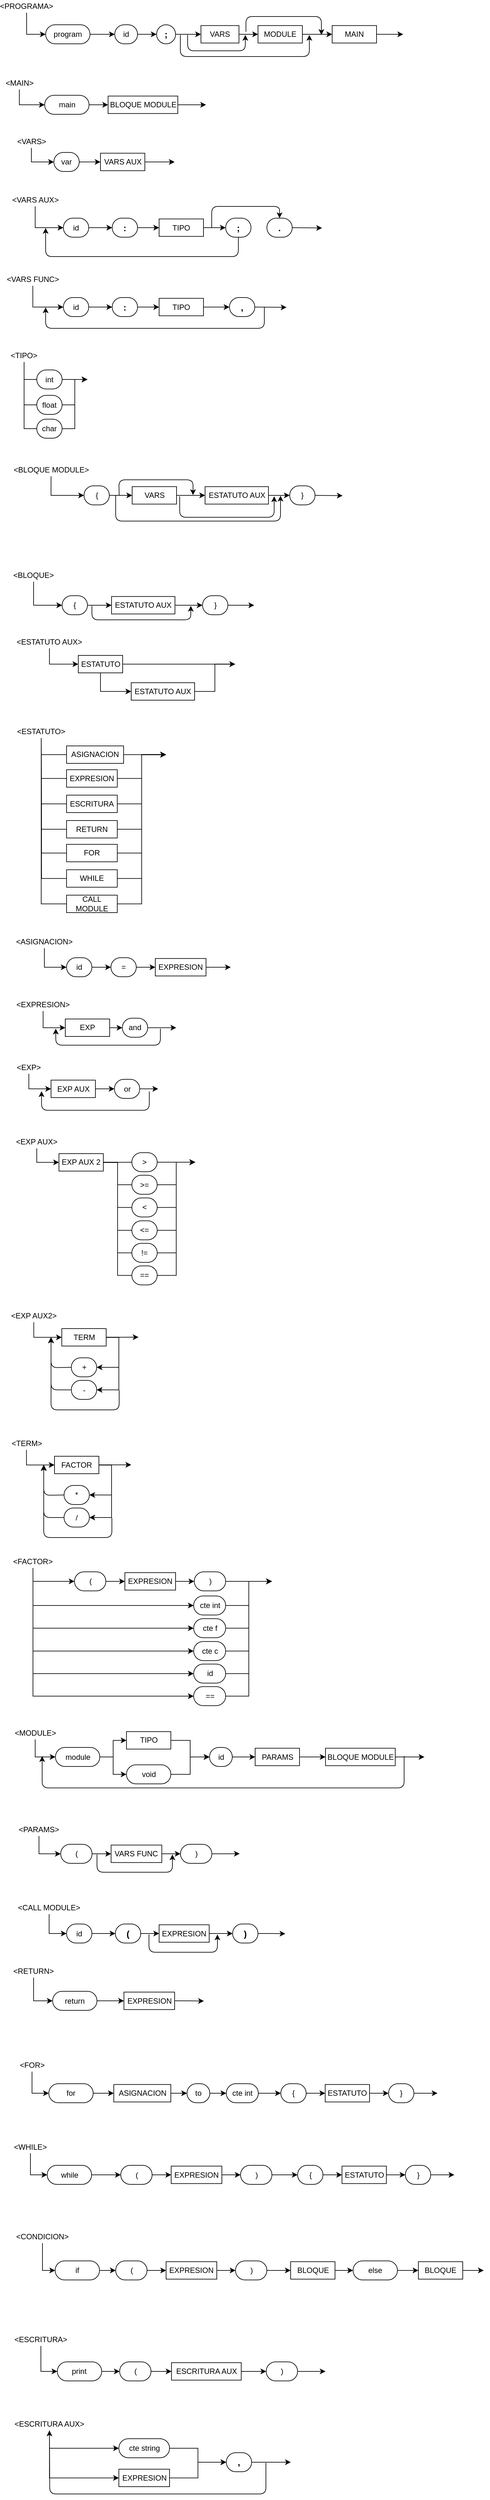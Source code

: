 <mxfile version="13.10.0" type="github">
  <diagram id="HbjWb4XwBNiWFZnqmzFt" name="Page-1">
    <mxGraphModel dx="1673" dy="-235" grid="0" gridSize="10" guides="1" tooltips="1" connect="1" arrows="1" fold="1" page="1" pageScale="1" pageWidth="827" pageHeight="1169" math="0" shadow="0">
      <root>
        <mxCell id="0" />
        <mxCell id="1" parent="0" />
        <mxCell id="0wjpcV22vmfzBX8xie9R-3" style="edgeStyle=orthogonalEdgeStyle;rounded=0;orthogonalLoop=1;jettySize=auto;html=1;exitX=0.5;exitY=1;exitDx=0;exitDy=0;entryX=0;entryY=0.5;entryDx=0;entryDy=0;" edge="1" parent="1" source="QDssYqvsrF62F8crRkIU-1" target="QDssYqvsrF62F8crRkIU-30">
          <mxGeometry relative="1" as="geometry" />
        </mxCell>
        <mxCell id="QDssYqvsrF62F8crRkIU-1" value="&amp;lt;PROGRAMA&amp;gt;" style="text;html=1;strokeColor=none;fillColor=none;align=center;verticalAlign=middle;whiteSpace=wrap;rounded=0;" parent="1" vertex="1">
          <mxGeometry x="59" y="1461" width="60" height="20" as="geometry" />
        </mxCell>
        <mxCell id="0wjpcV22vmfzBX8xie9R-14" style="edgeStyle=orthogonalEdgeStyle;rounded=0;orthogonalLoop=1;jettySize=auto;html=1;exitX=0.5;exitY=1;exitDx=0;exitDy=0;entryX=0;entryY=0.5;entryDx=0;entryDy=0;" edge="1" parent="1" source="QDssYqvsrF62F8crRkIU-2" target="0wjpcV22vmfzBX8xie9R-15">
          <mxGeometry relative="1" as="geometry" />
        </mxCell>
        <mxCell id="QDssYqvsrF62F8crRkIU-2" value="&amp;lt;MAIN&amp;gt;" style="text;html=1;strokeColor=none;fillColor=none;align=center;verticalAlign=middle;whiteSpace=wrap;rounded=0;" parent="1" vertex="1">
          <mxGeometry x="47.5" y="1582" width="60" height="20" as="geometry" />
        </mxCell>
        <mxCell id="0wjpcV22vmfzBX8xie9R-47" style="edgeStyle=orthogonalEdgeStyle;rounded=0;orthogonalLoop=1;jettySize=auto;html=1;exitX=0.5;exitY=1;exitDx=0;exitDy=0;entryX=0;entryY=0.5;entryDx=0;entryDy=0;" edge="1" parent="1" source="QDssYqvsrF62F8crRkIU-3" target="0wjpcV22vmfzBX8xie9R-45">
          <mxGeometry relative="1" as="geometry" />
        </mxCell>
        <mxCell id="QDssYqvsrF62F8crRkIU-3" value="&amp;lt;VARS&amp;gt;" style="text;html=1;strokeColor=none;fillColor=none;align=center;verticalAlign=middle;whiteSpace=wrap;rounded=0;" parent="1" vertex="1">
          <mxGeometry x="66.5" y="1674" width="60" height="20" as="geometry" />
        </mxCell>
        <mxCell id="0wjpcV22vmfzBX8xie9R-51" style="edgeStyle=orthogonalEdgeStyle;rounded=0;orthogonalLoop=1;jettySize=auto;html=1;exitX=0.5;exitY=1;exitDx=0;exitDy=0;entryX=0;entryY=0.5;entryDx=0;entryDy=0;" edge="1" parent="1" source="QDssYqvsrF62F8crRkIU-4" target="0wjpcV22vmfzBX8xie9R-40">
          <mxGeometry relative="1" as="geometry" />
        </mxCell>
        <mxCell id="QDssYqvsrF62F8crRkIU-4" value="&amp;lt;VARS AUX&amp;gt;" style="text;html=1;strokeColor=none;fillColor=none;align=center;verticalAlign=middle;whiteSpace=wrap;rounded=0;" parent="1" vertex="1">
          <mxGeometry x="62.5" y="1766" width="80" height="20" as="geometry" />
        </mxCell>
        <mxCell id="QDssYqvsrF62F8crRkIU-115" style="edgeStyle=orthogonalEdgeStyle;rounded=0;orthogonalLoop=1;jettySize=auto;html=1;exitX=0.5;exitY=1;exitDx=0;exitDy=0;entryX=0;entryY=0.5;entryDx=0;entryDy=0;endArrow=none;endFill=0;" parent="1" source="QDssYqvsrF62F8crRkIU-6" target="QDssYqvsrF62F8crRkIU-111" edge="1">
          <mxGeometry relative="1" as="geometry" />
        </mxCell>
        <mxCell id="QDssYqvsrF62F8crRkIU-6" value="&amp;lt;TIPO&amp;gt;" style="text;html=1;strokeColor=none;fillColor=none;align=center;verticalAlign=middle;whiteSpace=wrap;rounded=0;" parent="1" vertex="1">
          <mxGeometry x="55" y="2011" width="60" height="20" as="geometry" />
        </mxCell>
        <mxCell id="0wjpcV22vmfzBX8xie9R-24" style="edgeStyle=orthogonalEdgeStyle;rounded=0;orthogonalLoop=1;jettySize=auto;html=1;exitX=0.5;exitY=1;exitDx=0;exitDy=0;entryX=0;entryY=0.5;entryDx=0;entryDy=0;" edge="1" parent="1" source="QDssYqvsrF62F8crRkIU-7" target="0wjpcV22vmfzBX8xie9R-19">
          <mxGeometry relative="1" as="geometry" />
        </mxCell>
        <mxCell id="QDssYqvsrF62F8crRkIU-7" value="&amp;lt;BLOQUE MODULE&amp;gt;" style="text;html=1;strokeColor=none;fillColor=none;align=center;verticalAlign=middle;whiteSpace=wrap;rounded=0;" parent="1" vertex="1">
          <mxGeometry x="62.5" y="2191" width="130" height="20" as="geometry" />
        </mxCell>
        <mxCell id="0wjpcV22vmfzBX8xie9R-35" style="edgeStyle=orthogonalEdgeStyle;rounded=0;orthogonalLoop=1;jettySize=auto;html=1;exitX=0.5;exitY=1;exitDx=0;exitDy=0;entryX=0;entryY=0.5;entryDx=0;entryDy=0;" edge="1" parent="1" source="QDssYqvsrF62F8crRkIU-8" target="0wjpcV22vmfzBX8xie9R-32">
          <mxGeometry relative="1" as="geometry" />
        </mxCell>
        <mxCell id="QDssYqvsrF62F8crRkIU-8" value="&amp;lt;BLOQUE&amp;gt;" style="text;html=1;strokeColor=none;fillColor=none;align=center;verticalAlign=middle;whiteSpace=wrap;rounded=0;" parent="1" vertex="1">
          <mxGeometry x="70" y="2357" width="60" height="20" as="geometry" />
        </mxCell>
        <mxCell id="0wjpcV22vmfzBX8xie9R-78" style="edgeStyle=orthogonalEdgeStyle;rounded=0;orthogonalLoop=1;jettySize=auto;html=1;exitX=0.5;exitY=1;exitDx=0;exitDy=0;entryX=0;entryY=0.5;entryDx=0;entryDy=0;" edge="1" parent="1" source="QDssYqvsrF62F8crRkIU-9" target="0wjpcV22vmfzBX8xie9R-76">
          <mxGeometry relative="1" as="geometry" />
        </mxCell>
        <mxCell id="QDssYqvsrF62F8crRkIU-9" value="&amp;lt;ESTATUTO AUX&amp;gt;" style="text;html=1;strokeColor=none;fillColor=none;align=center;verticalAlign=middle;whiteSpace=wrap;rounded=0;" parent="1" vertex="1">
          <mxGeometry x="70" y="2462" width="110" height="20" as="geometry" />
        </mxCell>
        <mxCell id="QDssYqvsrF62F8crRkIU-126" style="edgeStyle=orthogonalEdgeStyle;rounded=0;orthogonalLoop=1;jettySize=auto;html=1;exitX=0.5;exitY=1;exitDx=0;exitDy=0;entryX=0;entryY=0.5;entryDx=0;entryDy=0;endArrow=classic;endFill=1;" parent="1" source="QDssYqvsrF62F8crRkIU-11" target="QDssYqvsrF62F8crRkIU-122" edge="1">
          <mxGeometry relative="1" as="geometry" />
        </mxCell>
        <mxCell id="QDssYqvsrF62F8crRkIU-11" value="&amp;lt;ASIGNACION&amp;gt;" style="text;html=1;strokeColor=none;fillColor=none;align=center;verticalAlign=middle;whiteSpace=wrap;rounded=0;" parent="1" vertex="1">
          <mxGeometry x="72" y="2934" width="90" height="20" as="geometry" />
        </mxCell>
        <mxCell id="QDssYqvsrF62F8crRkIU-133" style="edgeStyle=orthogonalEdgeStyle;rounded=0;orthogonalLoop=1;jettySize=auto;html=1;exitX=0.5;exitY=1;exitDx=0;exitDy=0;entryX=0;entryY=0.5;entryDx=0;entryDy=0;endArrow=classic;endFill=1;" parent="1" source="QDssYqvsrF62F8crRkIU-12" target="QDssYqvsrF62F8crRkIU-130" edge="1">
          <mxGeometry relative="1" as="geometry" />
        </mxCell>
        <mxCell id="QDssYqvsrF62F8crRkIU-12" value="&amp;lt;EXPRESION&amp;gt;" style="text;html=1;strokeColor=none;fillColor=none;align=center;verticalAlign=middle;whiteSpace=wrap;rounded=0;" parent="1" vertex="1">
          <mxGeometry x="85" y="3033" width="60" height="20" as="geometry" />
        </mxCell>
        <mxCell id="QDssYqvsrF62F8crRkIU-137" style="edgeStyle=orthogonalEdgeStyle;rounded=0;orthogonalLoop=1;jettySize=auto;html=1;exitX=0.5;exitY=1;exitDx=0;exitDy=0;entryX=0;entryY=0.5;entryDx=0;entryDy=0;endArrow=classic;endFill=1;" parent="1" source="QDssYqvsrF62F8crRkIU-13" target="QDssYqvsrF62F8crRkIU-138" edge="1">
          <mxGeometry relative="1" as="geometry">
            <mxPoint x="120" y="3181.75" as="targetPoint" />
          </mxGeometry>
        </mxCell>
        <mxCell id="QDssYqvsrF62F8crRkIU-13" value="&amp;lt;EXP&amp;gt;" style="text;html=1;strokeColor=none;fillColor=none;align=center;verticalAlign=middle;whiteSpace=wrap;rounded=0;" parent="1" vertex="1">
          <mxGeometry x="65" y="3131.75" width="55" height="20" as="geometry" />
        </mxCell>
        <mxCell id="QDssYqvsrF62F8crRkIU-148" style="edgeStyle=orthogonalEdgeStyle;rounded=0;orthogonalLoop=1;jettySize=auto;html=1;exitX=0.5;exitY=1;exitDx=0;exitDy=0;entryX=0;entryY=0.5;entryDx=0;entryDy=0;endArrow=classic;endFill=1;" parent="1" source="QDssYqvsrF62F8crRkIU-14" target="QDssYqvsrF62F8crRkIU-147" edge="1">
          <mxGeometry relative="1" as="geometry" />
        </mxCell>
        <mxCell id="QDssYqvsrF62F8crRkIU-14" value="&amp;lt;EXP AUX&amp;gt;" style="text;html=1;strokeColor=none;fillColor=none;align=center;verticalAlign=middle;whiteSpace=wrap;rounded=0;" parent="1" vertex="1">
          <mxGeometry x="65" y="3249.25" width="80" height="20" as="geometry" />
        </mxCell>
        <mxCell id="0wjpcV22vmfzBX8xie9R-87" style="edgeStyle=orthogonalEdgeStyle;rounded=0;orthogonalLoop=1;jettySize=auto;html=1;exitX=0.5;exitY=1;exitDx=0;exitDy=0;entryX=0;entryY=0.5;entryDx=0;entryDy=0;" edge="1" parent="1" source="QDssYqvsrF62F8crRkIU-15" target="QDssYqvsrF62F8crRkIU-47">
          <mxGeometry relative="1" as="geometry" />
        </mxCell>
        <mxCell id="QDssYqvsrF62F8crRkIU-15" value="&amp;lt;EXP AUX2&amp;gt;" style="text;html=1;strokeColor=none;fillColor=none;align=center;verticalAlign=middle;whiteSpace=wrap;rounded=0;" parent="1" vertex="1">
          <mxGeometry x="59" y="3523" width="82.5" height="20" as="geometry" />
        </mxCell>
        <mxCell id="0wjpcV22vmfzBX8xie9R-159" style="edgeStyle=orthogonalEdgeStyle;rounded=0;orthogonalLoop=1;jettySize=auto;html=1;exitX=0.5;exitY=1;exitDx=0;exitDy=0;entryX=0;entryY=0.5;entryDx=0;entryDy=0;" edge="1" parent="1" source="QDssYqvsrF62F8crRkIU-19" target="0wjpcV22vmfzBX8xie9R-152">
          <mxGeometry relative="1" as="geometry" />
        </mxCell>
        <mxCell id="QDssYqvsrF62F8crRkIU-19" value="&amp;lt;MODULE&amp;gt;" style="text;html=1;strokeColor=none;fillColor=none;align=center;verticalAlign=middle;whiteSpace=wrap;rounded=0;" parent="1" vertex="1">
          <mxGeometry x="62.5" y="4180" width="80" height="20" as="geometry" />
        </mxCell>
        <mxCell id="0wjpcV22vmfzBX8xie9R-172" style="edgeStyle=orthogonalEdgeStyle;rounded=0;orthogonalLoop=1;jettySize=auto;html=1;exitX=0.5;exitY=1;exitDx=0;exitDy=0;entryX=0;entryY=0.5;entryDx=0;entryDy=0;" edge="1" parent="1" source="QDssYqvsrF62F8crRkIU-20" target="0wjpcV22vmfzBX8xie9R-169">
          <mxGeometry relative="1" as="geometry" />
        </mxCell>
        <mxCell id="QDssYqvsrF62F8crRkIU-20" value="&amp;lt;PARAMS&amp;gt;" style="text;html=1;strokeColor=none;fillColor=none;align=center;verticalAlign=middle;whiteSpace=wrap;rounded=0;" parent="1" vertex="1">
          <mxGeometry x="65" y="4332" width="87" height="20" as="geometry" />
        </mxCell>
        <mxCell id="0wjpcV22vmfzBX8xie9R-202" style="edgeStyle=orthogonalEdgeStyle;rounded=0;orthogonalLoop=1;jettySize=auto;html=1;exitX=0.5;exitY=1;exitDx=0;exitDy=0;entryX=0;entryY=0.5;entryDx=0;entryDy=0;" edge="1" parent="1" source="QDssYqvsrF62F8crRkIU-22" target="0wjpcV22vmfzBX8xie9R-198">
          <mxGeometry relative="1" as="geometry" />
        </mxCell>
        <mxCell id="QDssYqvsrF62F8crRkIU-22" value="&amp;lt;RETURN&amp;gt;" style="text;html=1;strokeColor=none;fillColor=none;align=center;verticalAlign=middle;whiteSpace=wrap;rounded=0;" parent="1" vertex="1">
          <mxGeometry x="70" y="4555" width="60" height="20" as="geometry" />
        </mxCell>
        <mxCell id="0wjpcV22vmfzBX8xie9R-204" style="edgeStyle=orthogonalEdgeStyle;rounded=0;orthogonalLoop=1;jettySize=auto;html=1;exitX=0.5;exitY=1;exitDx=0;exitDy=0;entryX=0;entryY=0.5;entryDx=0;entryDy=0;" edge="1" parent="1" source="QDssYqvsrF62F8crRkIU-23" target="0wjpcV22vmfzBX8xie9R-203">
          <mxGeometry relative="1" as="geometry" />
        </mxCell>
        <mxCell id="QDssYqvsrF62F8crRkIU-23" value="&amp;lt;FOR&amp;gt;" style="text;html=1;strokeColor=none;fillColor=none;align=center;verticalAlign=middle;whiteSpace=wrap;rounded=0;" parent="1" vertex="1">
          <mxGeometry x="57.5" y="4703" width="80" height="20" as="geometry" />
        </mxCell>
        <mxCell id="0wjpcV22vmfzBX8xie9R-273" style="edgeStyle=orthogonalEdgeStyle;rounded=0;orthogonalLoop=1;jettySize=auto;html=1;exitX=0.5;exitY=1;exitDx=0;exitDy=0;entryX=0;entryY=0.5;entryDx=0;entryDy=0;" edge="1" parent="1" source="QDssYqvsrF62F8crRkIU-25" target="0wjpcV22vmfzBX8xie9R-259">
          <mxGeometry relative="1" as="geometry" />
        </mxCell>
        <mxCell id="QDssYqvsrF62F8crRkIU-25" value="&amp;lt;CONDICION&amp;gt;" style="text;html=1;strokeColor=none;fillColor=none;align=center;verticalAlign=middle;whiteSpace=wrap;rounded=0;" parent="1" vertex="1">
          <mxGeometry x="59" y="4973" width="110" height="20" as="geometry" />
        </mxCell>
        <mxCell id="0wjpcV22vmfzBX8xie9R-290" style="edgeStyle=orthogonalEdgeStyle;rounded=0;orthogonalLoop=1;jettySize=auto;html=1;exitX=0.5;exitY=1;exitDx=0;exitDy=0;entryX=0;entryY=0.5;entryDx=0;entryDy=0;" edge="1" parent="1" source="QDssYqvsrF62F8crRkIU-26" target="0wjpcV22vmfzBX8xie9R-282">
          <mxGeometry relative="1" as="geometry" />
        </mxCell>
        <mxCell id="QDssYqvsrF62F8crRkIU-26" value="&amp;lt;ESCRITURA&amp;gt;" style="text;html=1;strokeColor=none;fillColor=none;align=center;verticalAlign=middle;whiteSpace=wrap;rounded=0;" parent="1" vertex="1">
          <mxGeometry x="59" y="5135" width="105" height="20" as="geometry" />
        </mxCell>
        <mxCell id="0wjpcV22vmfzBX8xie9R-296" style="edgeStyle=orthogonalEdgeStyle;rounded=0;orthogonalLoop=1;jettySize=auto;html=1;exitX=0.5;exitY=1;exitDx=0;exitDy=0;entryX=0;entryY=0.5;entryDx=0;entryDy=0;" edge="1" parent="1" source="QDssYqvsrF62F8crRkIU-27" target="0wjpcV22vmfzBX8xie9R-293">
          <mxGeometry relative="1" as="geometry" />
        </mxCell>
        <mxCell id="0wjpcV22vmfzBX8xie9R-297" style="edgeStyle=orthogonalEdgeStyle;rounded=0;orthogonalLoop=1;jettySize=auto;html=1;exitX=0.5;exitY=1;exitDx=0;exitDy=0;entryX=0;entryY=0.5;entryDx=0;entryDy=0;" edge="1" parent="1" source="QDssYqvsrF62F8crRkIU-27" target="0wjpcV22vmfzBX8xie9R-294">
          <mxGeometry relative="1" as="geometry" />
        </mxCell>
        <mxCell id="QDssYqvsrF62F8crRkIU-27" value="&amp;lt;ESCRITURA AUX&amp;gt;" style="text;html=1;strokeColor=none;fillColor=none;align=center;verticalAlign=middle;whiteSpace=wrap;rounded=0;" parent="1" vertex="1">
          <mxGeometry x="65" y="5268" width="120" height="20" as="geometry" />
        </mxCell>
        <mxCell id="0wjpcV22vmfzBX8xie9R-4" style="edgeStyle=orthogonalEdgeStyle;rounded=0;orthogonalLoop=1;jettySize=auto;html=1;exitX=1;exitY=0.5;exitDx=0;exitDy=0;entryX=0;entryY=0.5;entryDx=0;entryDy=0;" edge="1" parent="1" source="QDssYqvsrF62F8crRkIU-30" target="QDssYqvsrF62F8crRkIU-31">
          <mxGeometry relative="1" as="geometry" />
        </mxCell>
        <mxCell id="QDssYqvsrF62F8crRkIU-30" value="program" style="rounded=1;whiteSpace=wrap;html=1;strokeWidth=1;imageWidth=24;arcSize=50;" parent="1" vertex="1">
          <mxGeometry x="119" y="1500" width="70" height="30" as="geometry" />
        </mxCell>
        <mxCell id="0wjpcV22vmfzBX8xie9R-5" style="edgeStyle=orthogonalEdgeStyle;rounded=0;orthogonalLoop=1;jettySize=auto;html=1;exitX=1;exitY=0.5;exitDx=0;exitDy=0;entryX=0;entryY=0.5;entryDx=0;entryDy=0;" edge="1" parent="1" source="QDssYqvsrF62F8crRkIU-31" target="QDssYqvsrF62F8crRkIU-33">
          <mxGeometry relative="1" as="geometry" />
        </mxCell>
        <mxCell id="QDssYqvsrF62F8crRkIU-31" value="id" style="rounded=1;whiteSpace=wrap;html=1;strokeWidth=1;imageWidth=24;arcSize=50;" parent="1" vertex="1">
          <mxGeometry x="228" y="1500" width="36" height="30" as="geometry" />
        </mxCell>
        <mxCell id="0wjpcV22vmfzBX8xie9R-6" style="edgeStyle=orthogonalEdgeStyle;rounded=0;orthogonalLoop=1;jettySize=auto;html=1;exitX=1;exitY=0.5;exitDx=0;exitDy=0;" edge="1" parent="1" source="QDssYqvsrF62F8crRkIU-33" target="QDssYqvsrF62F8crRkIU-34">
          <mxGeometry relative="1" as="geometry" />
        </mxCell>
        <mxCell id="QDssYqvsrF62F8crRkIU-33" value="&lt;b&gt;&lt;font style=&quot;font-size: 14px&quot;&gt;;&lt;/font&gt;&lt;/b&gt;" style="rounded=1;whiteSpace=wrap;html=1;strokeWidth=1;imageWidth=24;arcSize=50;" parent="1" vertex="1">
          <mxGeometry x="294" y="1500" width="30" height="30" as="geometry" />
        </mxCell>
        <mxCell id="0wjpcV22vmfzBX8xie9R-7" style="edgeStyle=orthogonalEdgeStyle;rounded=0;orthogonalLoop=1;jettySize=auto;html=1;exitX=1;exitY=0.5;exitDx=0;exitDy=0;" edge="1" parent="1" source="QDssYqvsrF62F8crRkIU-34" target="0wjpcV22vmfzBX8xie9R-1">
          <mxGeometry relative="1" as="geometry" />
        </mxCell>
        <mxCell id="QDssYqvsrF62F8crRkIU-34" value="VARS" style="rounded=0;whiteSpace=wrap;html=1;strokeWidth=1;" parent="1" vertex="1">
          <mxGeometry x="364" y="1501.25" width="60" height="27.5" as="geometry" />
        </mxCell>
        <mxCell id="QDssYqvsrF62F8crRkIU-35" value="VARS AUX" style="rounded=0;whiteSpace=wrap;html=1;strokeWidth=1;" parent="1" vertex="1">
          <mxGeometry x="205.5" y="1702.25" width="70" height="27.5" as="geometry" />
        </mxCell>
        <mxCell id="QDssYqvsrF62F8crRkIU-38" value="BLOQUE MODULE" style="rounded=0;whiteSpace=wrap;html=1;strokeWidth=1;" parent="1" vertex="1">
          <mxGeometry x="217.5" y="1612.25" width="110" height="27.5" as="geometry" />
        </mxCell>
        <mxCell id="0wjpcV22vmfzBX8xie9R-88" style="edgeStyle=orthogonalEdgeStyle;rounded=0;orthogonalLoop=1;jettySize=auto;html=1;exitX=1;exitY=0.5;exitDx=0;exitDy=0;entryX=1;entryY=0.5;entryDx=0;entryDy=0;" edge="1" parent="1" source="QDssYqvsrF62F8crRkIU-47" target="0wjpcV22vmfzBX8xie9R-85">
          <mxGeometry relative="1" as="geometry" />
        </mxCell>
        <mxCell id="0wjpcV22vmfzBX8xie9R-89" style="edgeStyle=orthogonalEdgeStyle;rounded=0;orthogonalLoop=1;jettySize=auto;html=1;exitX=1;exitY=0.5;exitDx=0;exitDy=0;entryX=1;entryY=0.5;entryDx=0;entryDy=0;" edge="1" parent="1" source="QDssYqvsrF62F8crRkIU-47" target="0wjpcV22vmfzBX8xie9R-86">
          <mxGeometry relative="1" as="geometry" />
        </mxCell>
        <mxCell id="QDssYqvsrF62F8crRkIU-47" value="TERM" style="rounded=0;whiteSpace=wrap;html=1;strokeWidth=1;" parent="1" vertex="1">
          <mxGeometry x="144.5" y="3553" width="70" height="27.5" as="geometry" />
        </mxCell>
        <mxCell id="0wjpcV22vmfzBX8xie9R-289" style="edgeStyle=orthogonalEdgeStyle;rounded=0;orthogonalLoop=1;jettySize=auto;html=1;exitX=1;exitY=0.5;exitDx=0;exitDy=0;entryX=0;entryY=0.5;entryDx=0;entryDy=0;" edge="1" parent="1" source="QDssYqvsrF62F8crRkIU-57" target="0wjpcV22vmfzBX8xie9R-285">
          <mxGeometry relative="1" as="geometry" />
        </mxCell>
        <mxCell id="QDssYqvsrF62F8crRkIU-57" value="ESCRITURA AUX" style="rounded=0;whiteSpace=wrap;html=1;strokeWidth=1;" parent="1" vertex="1">
          <mxGeometry x="317.56" y="5181.25" width="110" height="27.5" as="geometry" />
        </mxCell>
        <mxCell id="QDssYqvsrF62F8crRkIU-84" style="edgeStyle=orthogonalEdgeStyle;rounded=0;orthogonalLoop=1;jettySize=auto;html=1;exitX=0.5;exitY=1;exitDx=0;exitDy=0;entryX=0;entryY=0.5;entryDx=0;entryDy=0;endArrow=none;endFill=0;" parent="1" source="QDssYqvsrF62F8crRkIU-86" target="QDssYqvsrF62F8crRkIU-105" edge="1">
          <mxGeometry relative="1" as="geometry" />
        </mxCell>
        <mxCell id="QDssYqvsrF62F8crRkIU-85" style="edgeStyle=orthogonalEdgeStyle;rounded=0;orthogonalLoop=1;jettySize=auto;html=1;exitX=0.5;exitY=1;exitDx=0;exitDy=0;entryX=0;entryY=0.5;entryDx=0;entryDy=0;endArrow=none;endFill=0;" parent="1" source="QDssYqvsrF62F8crRkIU-86" target="QDssYqvsrF62F8crRkIU-94" edge="1">
          <mxGeometry relative="1" as="geometry" />
        </mxCell>
        <mxCell id="QDssYqvsrF62F8crRkIU-86" value="&amp;lt;ESTATUTO&amp;gt;" style="text;html=1;strokeColor=none;fillColor=none;align=center;verticalAlign=middle;whiteSpace=wrap;rounded=0;" parent="1" vertex="1">
          <mxGeometry x="72" y="2603" width="80" height="20" as="geometry" />
        </mxCell>
        <mxCell id="QDssYqvsrF62F8crRkIU-87" style="edgeStyle=orthogonalEdgeStyle;rounded=0;orthogonalLoop=1;jettySize=auto;html=1;exitX=0;exitY=0.5;exitDx=0;exitDy=0;entryX=0.5;entryY=1;entryDx=0;entryDy=0;endArrow=none;endFill=0;" parent="1" source="QDssYqvsrF62F8crRkIU-89" target="QDssYqvsrF62F8crRkIU-86" edge="1">
          <mxGeometry relative="1" as="geometry" />
        </mxCell>
        <mxCell id="QDssYqvsrF62F8crRkIU-88" style="edgeStyle=orthogonalEdgeStyle;rounded=0;orthogonalLoop=1;jettySize=auto;html=1;exitX=1;exitY=0.5;exitDx=0;exitDy=0;endArrow=classic;endFill=1;entryX=0;entryY=0.5;entryDx=0;entryDy=0;" parent="1" source="QDssYqvsrF62F8crRkIU-89" target="QDssYqvsrF62F8crRkIU-106" edge="1">
          <mxGeometry relative="1" as="geometry">
            <mxPoint x="302" y="2649.138" as="targetPoint" />
          </mxGeometry>
        </mxCell>
        <mxCell id="QDssYqvsrF62F8crRkIU-89" value="ASIGNACION" style="rounded=0;whiteSpace=wrap;html=1;strokeWidth=1;" parent="1" vertex="1">
          <mxGeometry x="152" y="2635.5" width="90" height="27.5" as="geometry" />
        </mxCell>
        <mxCell id="QDssYqvsrF62F8crRkIU-90" style="edgeStyle=orthogonalEdgeStyle;rounded=0;orthogonalLoop=1;jettySize=auto;html=1;exitX=0;exitY=0.5;exitDx=0;exitDy=0;entryX=0.5;entryY=1;entryDx=0;entryDy=0;endArrow=none;endFill=0;" parent="1" source="QDssYqvsrF62F8crRkIU-92" target="QDssYqvsrF62F8crRkIU-86" edge="1">
          <mxGeometry relative="1" as="geometry" />
        </mxCell>
        <mxCell id="QDssYqvsrF62F8crRkIU-91" style="edgeStyle=orthogonalEdgeStyle;rounded=0;orthogonalLoop=1;jettySize=auto;html=1;exitX=1;exitY=0.5;exitDx=0;exitDy=0;endArrow=classic;endFill=1;entryX=0;entryY=0.5;entryDx=0;entryDy=0;" parent="1" source="QDssYqvsrF62F8crRkIU-92" target="QDssYqvsrF62F8crRkIU-106" edge="1">
          <mxGeometry relative="1" as="geometry">
            <mxPoint x="272" y="2687.069" as="targetPoint" />
          </mxGeometry>
        </mxCell>
        <mxCell id="QDssYqvsrF62F8crRkIU-92" value="EXPRESION" style="rounded=0;whiteSpace=wrap;html=1;strokeWidth=1;" parent="1" vertex="1">
          <mxGeometry x="152" y="2673" width="80" height="27.5" as="geometry" />
        </mxCell>
        <mxCell id="QDssYqvsrF62F8crRkIU-93" style="edgeStyle=orthogonalEdgeStyle;rounded=0;orthogonalLoop=1;jettySize=auto;html=1;exitX=1;exitY=0.5;exitDx=0;exitDy=0;entryX=0;entryY=0.5;entryDx=0;entryDy=0;endArrow=classic;endFill=1;" parent="1" source="QDssYqvsrF62F8crRkIU-94" target="QDssYqvsrF62F8crRkIU-106" edge="1">
          <mxGeometry relative="1" as="geometry" />
        </mxCell>
        <mxCell id="QDssYqvsrF62F8crRkIU-94" value="ESCRITURA" style="rounded=0;whiteSpace=wrap;html=1;strokeWidth=1;" parent="1" vertex="1">
          <mxGeometry x="152" y="2713" width="80" height="27.5" as="geometry" />
        </mxCell>
        <mxCell id="QDssYqvsrF62F8crRkIU-95" style="edgeStyle=orthogonalEdgeStyle;rounded=0;orthogonalLoop=1;jettySize=auto;html=1;exitX=0;exitY=0.5;exitDx=0;exitDy=0;endArrow=none;endFill=0;" parent="1" source="QDssYqvsrF62F8crRkIU-97" edge="1">
          <mxGeometry relative="1" as="geometry">
            <mxPoint x="112" y="2623" as="targetPoint" />
          </mxGeometry>
        </mxCell>
        <mxCell id="QDssYqvsrF62F8crRkIU-96" style="edgeStyle=orthogonalEdgeStyle;rounded=0;orthogonalLoop=1;jettySize=auto;html=1;exitX=1;exitY=0.5;exitDx=0;exitDy=0;entryX=0;entryY=0.5;entryDx=0;entryDy=0;endArrow=classic;endFill=1;" parent="1" source="QDssYqvsrF62F8crRkIU-97" target="QDssYqvsrF62F8crRkIU-106" edge="1">
          <mxGeometry relative="1" as="geometry" />
        </mxCell>
        <mxCell id="QDssYqvsrF62F8crRkIU-97" value="RETURN" style="rounded=0;whiteSpace=wrap;html=1;strokeWidth=1;" parent="1" vertex="1">
          <mxGeometry x="152" y="2753" width="80" height="27.5" as="geometry" />
        </mxCell>
        <mxCell id="QDssYqvsrF62F8crRkIU-98" style="edgeStyle=orthogonalEdgeStyle;rounded=0;orthogonalLoop=1;jettySize=auto;html=1;exitX=0;exitY=0.5;exitDx=0;exitDy=0;endArrow=none;endFill=0;" parent="1" source="QDssYqvsrF62F8crRkIU-100" edge="1">
          <mxGeometry relative="1" as="geometry">
            <mxPoint x="112" y="2623" as="targetPoint" />
          </mxGeometry>
        </mxCell>
        <mxCell id="QDssYqvsrF62F8crRkIU-99" style="edgeStyle=orthogonalEdgeStyle;rounded=0;orthogonalLoop=1;jettySize=auto;html=1;exitX=1;exitY=0.5;exitDx=0;exitDy=0;entryX=0;entryY=0.5;entryDx=0;entryDy=0;endArrow=classic;endFill=1;" parent="1" source="QDssYqvsrF62F8crRkIU-100" target="QDssYqvsrF62F8crRkIU-106" edge="1">
          <mxGeometry relative="1" as="geometry" />
        </mxCell>
        <mxCell id="QDssYqvsrF62F8crRkIU-100" value="FOR" style="rounded=0;whiteSpace=wrap;html=1;strokeWidth=1;" parent="1" vertex="1">
          <mxGeometry x="152" y="2790.5" width="80" height="27.5" as="geometry" />
        </mxCell>
        <mxCell id="QDssYqvsrF62F8crRkIU-101" style="edgeStyle=orthogonalEdgeStyle;rounded=0;orthogonalLoop=1;jettySize=auto;html=1;exitX=0;exitY=0.5;exitDx=0;exitDy=0;endArrow=none;endFill=0;" parent="1" source="QDssYqvsrF62F8crRkIU-103" edge="1">
          <mxGeometry relative="1" as="geometry">
            <mxPoint x="112" y="2623" as="targetPoint" />
          </mxGeometry>
        </mxCell>
        <mxCell id="QDssYqvsrF62F8crRkIU-102" style="edgeStyle=orthogonalEdgeStyle;rounded=0;orthogonalLoop=1;jettySize=auto;html=1;exitX=1;exitY=0.5;exitDx=0;exitDy=0;entryX=0;entryY=0.5;entryDx=0;entryDy=0;endArrow=classic;endFill=1;" parent="1" source="QDssYqvsrF62F8crRkIU-103" target="QDssYqvsrF62F8crRkIU-106" edge="1">
          <mxGeometry relative="1" as="geometry" />
        </mxCell>
        <mxCell id="QDssYqvsrF62F8crRkIU-103" value="WHILE" style="rounded=0;whiteSpace=wrap;html=1;strokeWidth=1;" parent="1" vertex="1">
          <mxGeometry x="152" y="2830.5" width="80" height="27.5" as="geometry" />
        </mxCell>
        <mxCell id="QDssYqvsrF62F8crRkIU-104" style="edgeStyle=orthogonalEdgeStyle;rounded=0;orthogonalLoop=1;jettySize=auto;html=1;exitX=1;exitY=0.5;exitDx=0;exitDy=0;entryX=0;entryY=0.5;entryDx=0;entryDy=0;endArrow=classic;endFill=1;" parent="1" source="QDssYqvsrF62F8crRkIU-105" target="QDssYqvsrF62F8crRkIU-106" edge="1">
          <mxGeometry relative="1" as="geometry" />
        </mxCell>
        <mxCell id="QDssYqvsrF62F8crRkIU-105" value="CALL MODULE" style="rounded=0;whiteSpace=wrap;html=1;strokeWidth=1;" parent="1" vertex="1">
          <mxGeometry x="152" y="2870.5" width="80" height="27.5" as="geometry" />
        </mxCell>
        <mxCell id="QDssYqvsrF62F8crRkIU-106" value="" style="rounded=0;whiteSpace=wrap;html=1;strokeWidth=1;strokeColor=none;" parent="1" vertex="1">
          <mxGeometry x="309" y="2635.5" width="23" height="27.5" as="geometry" />
        </mxCell>
        <mxCell id="QDssYqvsrF62F8crRkIU-118" style="edgeStyle=orthogonalEdgeStyle;rounded=0;orthogonalLoop=1;jettySize=auto;html=1;exitX=0;exitY=0.5;exitDx=0;exitDy=0;entryX=0.5;entryY=1;entryDx=0;entryDy=0;endArrow=none;endFill=0;" parent="1" source="QDssYqvsrF62F8crRkIU-108" target="QDssYqvsrF62F8crRkIU-6" edge="1">
          <mxGeometry relative="1" as="geometry" />
        </mxCell>
        <mxCell id="QDssYqvsrF62F8crRkIU-120" style="edgeStyle=orthogonalEdgeStyle;rounded=0;orthogonalLoop=1;jettySize=auto;html=1;exitX=1;exitY=0.5;exitDx=0;exitDy=0;entryX=0;entryY=0.5;entryDx=0;entryDy=0;endArrow=classic;endFill=1;" parent="1" source="QDssYqvsrF62F8crRkIU-108" target="QDssYqvsrF62F8crRkIU-114" edge="1">
          <mxGeometry relative="1" as="geometry" />
        </mxCell>
        <mxCell id="QDssYqvsrF62F8crRkIU-108" value="float" style="rounded=1;whiteSpace=wrap;html=1;strokeWidth=1;imageWidth=24;arcSize=50;" parent="1" vertex="1">
          <mxGeometry x="105" y="2083.5" width="40" height="30" as="geometry" />
        </mxCell>
        <mxCell id="QDssYqvsrF62F8crRkIU-121" style="edgeStyle=orthogonalEdgeStyle;rounded=0;orthogonalLoop=1;jettySize=auto;html=1;exitX=1;exitY=0.5;exitDx=0;exitDy=0;entryX=0;entryY=0.5;entryDx=0;entryDy=0;endArrow=classic;endFill=1;" parent="1" source="QDssYqvsrF62F8crRkIU-111" target="QDssYqvsrF62F8crRkIU-114" edge="1">
          <mxGeometry relative="1" as="geometry" />
        </mxCell>
        <mxCell id="QDssYqvsrF62F8crRkIU-111" value="char" style="rounded=1;whiteSpace=wrap;html=1;strokeWidth=1;imageWidth=24;arcSize=50;" parent="1" vertex="1">
          <mxGeometry x="105" y="2121" width="40" height="30" as="geometry" />
        </mxCell>
        <mxCell id="QDssYqvsrF62F8crRkIU-117" style="edgeStyle=orthogonalEdgeStyle;rounded=0;orthogonalLoop=1;jettySize=auto;html=1;exitX=0;exitY=0.5;exitDx=0;exitDy=0;entryX=0.5;entryY=1;entryDx=0;entryDy=0;endArrow=none;endFill=0;" parent="1" source="QDssYqvsrF62F8crRkIU-112" target="QDssYqvsrF62F8crRkIU-6" edge="1">
          <mxGeometry relative="1" as="geometry" />
        </mxCell>
        <mxCell id="QDssYqvsrF62F8crRkIU-119" style="edgeStyle=orthogonalEdgeStyle;rounded=0;orthogonalLoop=1;jettySize=auto;html=1;exitX=1;exitY=0.5;exitDx=0;exitDy=0;entryX=0;entryY=0.5;entryDx=0;entryDy=0;endArrow=classic;endFill=1;" parent="1" source="QDssYqvsrF62F8crRkIU-112" target="QDssYqvsrF62F8crRkIU-114" edge="1">
          <mxGeometry relative="1" as="geometry" />
        </mxCell>
        <mxCell id="QDssYqvsrF62F8crRkIU-112" value="int" style="rounded=1;whiteSpace=wrap;html=1;strokeWidth=1;imageWidth=24;arcSize=50;" parent="1" vertex="1">
          <mxGeometry x="105" y="2043.5" width="40" height="30" as="geometry" />
        </mxCell>
        <mxCell id="QDssYqvsrF62F8crRkIU-114" value="" style="rounded=1;whiteSpace=wrap;html=1;strokeWidth=1;imageWidth=24;arcSize=50;strokeColor=none;" parent="1" vertex="1">
          <mxGeometry x="185" y="2051.63" width="10" height="13.75" as="geometry" />
        </mxCell>
        <mxCell id="QDssYqvsrF62F8crRkIU-128" style="edgeStyle=orthogonalEdgeStyle;rounded=0;orthogonalLoop=1;jettySize=auto;html=1;exitX=1;exitY=0.5;exitDx=0;exitDy=0;entryX=0;entryY=0.5;entryDx=0;entryDy=0;endArrow=classic;endFill=1;" parent="1" source="QDssYqvsrF62F8crRkIU-122" target="QDssYqvsrF62F8crRkIU-123" edge="1">
          <mxGeometry relative="1" as="geometry" />
        </mxCell>
        <mxCell id="QDssYqvsrF62F8crRkIU-122" value="id" style="rounded=1;whiteSpace=wrap;html=1;strokeWidth=1;imageWidth=24;arcSize=50;" parent="1" vertex="1">
          <mxGeometry x="152" y="2969" width="40" height="30" as="geometry" />
        </mxCell>
        <mxCell id="QDssYqvsrF62F8crRkIU-129" style="edgeStyle=orthogonalEdgeStyle;rounded=0;orthogonalLoop=1;jettySize=auto;html=1;exitX=1;exitY=0.5;exitDx=0;exitDy=0;entryX=0;entryY=0.5;entryDx=0;entryDy=0;endArrow=classic;endFill=1;" parent="1" source="QDssYqvsrF62F8crRkIU-123" target="QDssYqvsrF62F8crRkIU-125" edge="1">
          <mxGeometry relative="1" as="geometry" />
        </mxCell>
        <mxCell id="QDssYqvsrF62F8crRkIU-123" value="=" style="rounded=1;whiteSpace=wrap;html=1;strokeWidth=1;imageWidth=24;arcSize=50;" parent="1" vertex="1">
          <mxGeometry x="222" y="2969" width="40" height="30" as="geometry" />
        </mxCell>
        <mxCell id="QDssYqvsrF62F8crRkIU-125" value="EXPRESION" style="rounded=0;whiteSpace=wrap;html=1;strokeWidth=1;" parent="1" vertex="1">
          <mxGeometry x="292" y="2970.25" width="80" height="27.5" as="geometry" />
        </mxCell>
        <mxCell id="QDssYqvsrF62F8crRkIU-134" style="edgeStyle=orthogonalEdgeStyle;rounded=0;orthogonalLoop=1;jettySize=auto;html=1;exitX=1;exitY=0.5;exitDx=0;exitDy=0;entryX=0;entryY=0.5;entryDx=0;entryDy=0;endArrow=classic;endFill=1;" parent="1" source="QDssYqvsrF62F8crRkIU-130" target="QDssYqvsrF62F8crRkIU-131" edge="1">
          <mxGeometry relative="1" as="geometry" />
        </mxCell>
        <mxCell id="QDssYqvsrF62F8crRkIU-130" value="EXP" style="rounded=0;whiteSpace=wrap;html=1;strokeWidth=1;" parent="1" vertex="1">
          <mxGeometry x="150" y="3065.5" width="70" height="27.5" as="geometry" />
        </mxCell>
        <mxCell id="QDssYqvsrF62F8crRkIU-135" style="edgeStyle=orthogonalEdgeStyle;rounded=0;orthogonalLoop=1;jettySize=auto;html=1;exitX=1;exitY=0.5;exitDx=0;exitDy=0;entryX=0;entryY=0.5;entryDx=0;entryDy=0;endArrow=classic;endFill=1;" parent="1" source="QDssYqvsrF62F8crRkIU-131" target="QDssYqvsrF62F8crRkIU-132" edge="1">
          <mxGeometry relative="1" as="geometry" />
        </mxCell>
        <mxCell id="QDssYqvsrF62F8crRkIU-131" value="and" style="rounded=1;whiteSpace=wrap;html=1;strokeWidth=1;imageWidth=24;arcSize=50;" parent="1" vertex="1">
          <mxGeometry x="240" y="3064.25" width="40" height="30" as="geometry" />
        </mxCell>
        <mxCell id="QDssYqvsrF62F8crRkIU-132" value="" style="rounded=0;whiteSpace=wrap;html=1;strokeWidth=1;strokeColor=none;" parent="1" vertex="1">
          <mxGeometry x="325" y="3065.5" width="10" height="27.5" as="geometry" />
        </mxCell>
        <mxCell id="QDssYqvsrF62F8crRkIU-144" style="edgeStyle=orthogonalEdgeStyle;rounded=0;orthogonalLoop=1;jettySize=auto;html=1;exitX=1;exitY=0.5;exitDx=0;exitDy=0;entryX=0;entryY=0.5;entryDx=0;entryDy=0;endArrow=classic;endFill=1;" parent="1" source="QDssYqvsrF62F8crRkIU-138" target="QDssYqvsrF62F8crRkIU-139" edge="1">
          <mxGeometry relative="1" as="geometry" />
        </mxCell>
        <mxCell id="QDssYqvsrF62F8crRkIU-138" value="EXP AUX" style="rounded=0;whiteSpace=wrap;html=1;strokeWidth=1;" parent="1" vertex="1">
          <mxGeometry x="127.5" y="3161.75" width="70" height="27.5" as="geometry" />
        </mxCell>
        <mxCell id="QDssYqvsrF62F8crRkIU-145" style="edgeStyle=orthogonalEdgeStyle;rounded=0;orthogonalLoop=1;jettySize=auto;html=1;exitX=1;exitY=0.5;exitDx=0;exitDy=0;entryX=0;entryY=0.5;entryDx=0;entryDy=0;endArrow=classic;endFill=1;" parent="1" source="QDssYqvsrF62F8crRkIU-139" edge="1">
          <mxGeometry relative="1" as="geometry">
            <mxPoint x="296.5" y="3175.25" as="targetPoint" />
          </mxGeometry>
        </mxCell>
        <mxCell id="QDssYqvsrF62F8crRkIU-139" value="or" style="rounded=1;whiteSpace=wrap;html=1;strokeWidth=1;imageWidth=24;arcSize=50;" parent="1" vertex="1">
          <mxGeometry x="227.5" y="3160.5" width="40" height="30" as="geometry" />
        </mxCell>
        <mxCell id="QDssYqvsrF62F8crRkIU-141" value="" style="endArrow=classic;html=1;" parent="1" edge="1">
          <mxGeometry width="50" height="50" relative="1" as="geometry">
            <mxPoint x="300" y="3080.75" as="sourcePoint" />
            <mxPoint x="135" y="3080.75" as="targetPoint" />
            <Array as="points">
              <mxPoint x="300" y="3106.75" />
              <mxPoint x="135" y="3106.75" />
            </Array>
          </mxGeometry>
        </mxCell>
        <mxCell id="QDssYqvsrF62F8crRkIU-143" value="" style="rounded=0;whiteSpace=wrap;html=1;strokeWidth=1;strokeColor=none;" parent="1" vertex="1">
          <mxGeometry x="301" y="3160.5" width="11" height="27.5" as="geometry" />
        </mxCell>
        <mxCell id="QDssYqvsrF62F8crRkIU-146" value="" style="endArrow=classic;html=1;" parent="1" edge="1">
          <mxGeometry width="50" height="50" relative="1" as="geometry">
            <mxPoint x="282.5" y="3179.75" as="sourcePoint" />
            <mxPoint x="112.5" y="3179.25" as="targetPoint" />
            <Array as="points">
              <mxPoint x="282.5" y="3209.25" />
              <mxPoint x="112.5" y="3209.25" />
            </Array>
          </mxGeometry>
        </mxCell>
        <mxCell id="QDssYqvsrF62F8crRkIU-155" style="edgeStyle=orthogonalEdgeStyle;rounded=0;orthogonalLoop=1;jettySize=auto;html=1;exitX=1;exitY=0.5;exitDx=0;exitDy=0;entryX=0;entryY=0.5;entryDx=0;entryDy=0;endArrow=none;endFill=0;" parent="1" source="QDssYqvsrF62F8crRkIU-147" target="QDssYqvsrF62F8crRkIU-149" edge="1">
          <mxGeometry relative="1" as="geometry" />
        </mxCell>
        <mxCell id="QDssYqvsrF62F8crRkIU-156" style="edgeStyle=orthogonalEdgeStyle;rounded=0;orthogonalLoop=1;jettySize=auto;html=1;exitX=1;exitY=0.5;exitDx=0;exitDy=0;entryX=0;entryY=0.5;entryDx=0;entryDy=0;endArrow=none;endFill=0;" parent="1" source="QDssYqvsrF62F8crRkIU-147" target="QDssYqvsrF62F8crRkIU-152" edge="1">
          <mxGeometry relative="1" as="geometry" />
        </mxCell>
        <mxCell id="QDssYqvsrF62F8crRkIU-157" style="edgeStyle=orthogonalEdgeStyle;rounded=0;orthogonalLoop=1;jettySize=auto;html=1;exitX=1;exitY=0.5;exitDx=0;exitDy=0;entryX=0;entryY=0.5;entryDx=0;entryDy=0;endArrow=none;endFill=0;" parent="1" source="QDssYqvsrF62F8crRkIU-147" target="QDssYqvsrF62F8crRkIU-150" edge="1">
          <mxGeometry relative="1" as="geometry" />
        </mxCell>
        <mxCell id="QDssYqvsrF62F8crRkIU-158" style="edgeStyle=orthogonalEdgeStyle;rounded=0;orthogonalLoop=1;jettySize=auto;html=1;exitX=1;exitY=0.5;exitDx=0;exitDy=0;entryX=0;entryY=0.5;entryDx=0;entryDy=0;endArrow=none;endFill=0;" parent="1" source="QDssYqvsrF62F8crRkIU-147" target="QDssYqvsrF62F8crRkIU-154" edge="1">
          <mxGeometry relative="1" as="geometry" />
        </mxCell>
        <mxCell id="QDssYqvsrF62F8crRkIU-159" style="edgeStyle=orthogonalEdgeStyle;rounded=0;orthogonalLoop=1;jettySize=auto;html=1;exitX=1;exitY=0.5;exitDx=0;exitDy=0;entryX=0;entryY=0.5;entryDx=0;entryDy=0;endArrow=none;endFill=0;" parent="1" source="QDssYqvsrF62F8crRkIU-147" target="QDssYqvsrF62F8crRkIU-151" edge="1">
          <mxGeometry relative="1" as="geometry" />
        </mxCell>
        <mxCell id="QDssYqvsrF62F8crRkIU-160" style="edgeStyle=orthogonalEdgeStyle;rounded=0;orthogonalLoop=1;jettySize=auto;html=1;exitX=1;exitY=0.5;exitDx=0;exitDy=0;entryX=0;entryY=0.5;entryDx=0;entryDy=0;endArrow=none;endFill=0;" parent="1" source="QDssYqvsrF62F8crRkIU-147" target="QDssYqvsrF62F8crRkIU-153" edge="1">
          <mxGeometry relative="1" as="geometry" />
        </mxCell>
        <mxCell id="QDssYqvsrF62F8crRkIU-147" value="EXP AUX 2" style="rounded=0;whiteSpace=wrap;html=1;strokeWidth=1;" parent="1" vertex="1">
          <mxGeometry x="140" y="3277.5" width="70" height="27.5" as="geometry" />
        </mxCell>
        <mxCell id="QDssYqvsrF62F8crRkIU-162" style="edgeStyle=orthogonalEdgeStyle;rounded=0;orthogonalLoop=1;jettySize=auto;html=1;exitX=1;exitY=0.5;exitDx=0;exitDy=0;entryX=0;entryY=0.5;entryDx=0;entryDy=0;endArrow=classic;endFill=1;" parent="1" source="QDssYqvsrF62F8crRkIU-149" target="QDssYqvsrF62F8crRkIU-161" edge="1">
          <mxGeometry relative="1" as="geometry" />
        </mxCell>
        <mxCell id="QDssYqvsrF62F8crRkIU-149" value="&amp;gt;" style="rounded=1;whiteSpace=wrap;html=1;strokeWidth=1;imageWidth=24;arcSize=50;" parent="1" vertex="1">
          <mxGeometry x="255" y="3276" width="40" height="30" as="geometry" />
        </mxCell>
        <mxCell id="QDssYqvsrF62F8crRkIU-164" style="edgeStyle=orthogonalEdgeStyle;rounded=0;orthogonalLoop=1;jettySize=auto;html=1;exitX=1;exitY=0.5;exitDx=0;exitDy=0;entryX=0;entryY=0.5;entryDx=0;entryDy=0;endArrow=classic;endFill=1;" parent="1" source="QDssYqvsrF62F8crRkIU-150" target="QDssYqvsrF62F8crRkIU-161" edge="1">
          <mxGeometry relative="1" as="geometry" />
        </mxCell>
        <mxCell id="QDssYqvsrF62F8crRkIU-150" value="&amp;lt;" style="rounded=1;whiteSpace=wrap;html=1;strokeWidth=1;imageWidth=24;arcSize=50;" parent="1" vertex="1">
          <mxGeometry x="255" y="3347.25" width="40" height="30" as="geometry" />
        </mxCell>
        <mxCell id="QDssYqvsrF62F8crRkIU-166" style="edgeStyle=orthogonalEdgeStyle;rounded=0;orthogonalLoop=1;jettySize=auto;html=1;exitX=1;exitY=0.5;exitDx=0;exitDy=0;entryX=0;entryY=0.5;entryDx=0;entryDy=0;endArrow=classic;endFill=1;" parent="1" source="QDssYqvsrF62F8crRkIU-151" target="QDssYqvsrF62F8crRkIU-161" edge="1">
          <mxGeometry relative="1" as="geometry" />
        </mxCell>
        <mxCell id="QDssYqvsrF62F8crRkIU-151" value="!=" style="rounded=1;whiteSpace=wrap;html=1;strokeWidth=1;imageWidth=24;arcSize=50;" parent="1" vertex="1">
          <mxGeometry x="255" y="3418.75" width="40" height="30" as="geometry" />
        </mxCell>
        <mxCell id="QDssYqvsrF62F8crRkIU-163" style="edgeStyle=orthogonalEdgeStyle;rounded=0;orthogonalLoop=1;jettySize=auto;html=1;exitX=1;exitY=0.5;exitDx=0;exitDy=0;entryX=0;entryY=0.5;entryDx=0;entryDy=0;endArrow=classic;endFill=1;" parent="1" source="QDssYqvsrF62F8crRkIU-152" target="QDssYqvsrF62F8crRkIU-161" edge="1">
          <mxGeometry relative="1" as="geometry" />
        </mxCell>
        <mxCell id="QDssYqvsrF62F8crRkIU-152" value="&amp;gt;=" style="rounded=1;whiteSpace=wrap;html=1;strokeWidth=1;imageWidth=24;arcSize=50;" parent="1" vertex="1">
          <mxGeometry x="255" y="3311.5" width="40" height="30" as="geometry" />
        </mxCell>
        <mxCell id="QDssYqvsrF62F8crRkIU-167" style="edgeStyle=orthogonalEdgeStyle;rounded=0;orthogonalLoop=1;jettySize=auto;html=1;exitX=1;exitY=0.5;exitDx=0;exitDy=0;entryX=0;entryY=0.5;entryDx=0;entryDy=0;endArrow=classic;endFill=1;" parent="1" source="QDssYqvsrF62F8crRkIU-153" target="QDssYqvsrF62F8crRkIU-161" edge="1">
          <mxGeometry relative="1" as="geometry" />
        </mxCell>
        <mxCell id="QDssYqvsrF62F8crRkIU-153" value="==" style="rounded=1;whiteSpace=wrap;html=1;strokeWidth=1;imageWidth=24;arcSize=50;" parent="1" vertex="1">
          <mxGeometry x="255" y="3454.25" width="40" height="30" as="geometry" />
        </mxCell>
        <mxCell id="QDssYqvsrF62F8crRkIU-165" style="edgeStyle=orthogonalEdgeStyle;rounded=0;orthogonalLoop=1;jettySize=auto;html=1;exitX=1;exitY=0.5;exitDx=0;exitDy=0;entryX=0;entryY=0.5;entryDx=0;entryDy=0;endArrow=classic;endFill=1;" parent="1" source="QDssYqvsrF62F8crRkIU-154" target="QDssYqvsrF62F8crRkIU-161" edge="1">
          <mxGeometry relative="1" as="geometry" />
        </mxCell>
        <mxCell id="QDssYqvsrF62F8crRkIU-154" value="&amp;lt;=" style="rounded=1;whiteSpace=wrap;html=1;strokeWidth=1;imageWidth=24;arcSize=50;" parent="1" vertex="1">
          <mxGeometry x="255" y="3383.25" width="40" height="30" as="geometry" />
        </mxCell>
        <mxCell id="QDssYqvsrF62F8crRkIU-161" value="" style="rounded=0;whiteSpace=wrap;html=1;strokeWidth=1;strokeColor=none;" parent="1" vertex="1">
          <mxGeometry x="355" y="3277.25" width="10" height="27.5" as="geometry" />
        </mxCell>
        <mxCell id="0wjpcV22vmfzBX8xie9R-8" style="edgeStyle=orthogonalEdgeStyle;rounded=0;orthogonalLoop=1;jettySize=auto;html=1;exitX=1;exitY=0.5;exitDx=0;exitDy=0;entryX=0;entryY=0.5;entryDx=0;entryDy=0;" edge="1" parent="1" source="0wjpcV22vmfzBX8xie9R-1" target="0wjpcV22vmfzBX8xie9R-2">
          <mxGeometry relative="1" as="geometry" />
        </mxCell>
        <mxCell id="0wjpcV22vmfzBX8xie9R-1" value="MODULE" style="rounded=0;whiteSpace=wrap;html=1;strokeWidth=1;" vertex="1" parent="1">
          <mxGeometry x="454" y="1501.25" width="70" height="27.5" as="geometry" />
        </mxCell>
        <mxCell id="0wjpcV22vmfzBX8xie9R-2" value="MAIN" style="rounded=0;whiteSpace=wrap;html=1;strokeWidth=1;" vertex="1" parent="1">
          <mxGeometry x="571" y="1501.25" width="70" height="27.5" as="geometry" />
        </mxCell>
        <mxCell id="0wjpcV22vmfzBX8xie9R-9" value="" style="endArrow=classic;html=1;" edge="1" parent="1">
          <mxGeometry width="50" height="50" relative="1" as="geometry">
            <mxPoint x="343" y="1516" as="sourcePoint" />
            <mxPoint x="434" y="1516" as="targetPoint" />
            <Array as="points">
              <mxPoint x="343" y="1541" />
              <mxPoint x="434" y="1541" />
            </Array>
          </mxGeometry>
        </mxCell>
        <mxCell id="0wjpcV22vmfzBX8xie9R-10" value="" style="endArrow=classic;html=1;" edge="1" parent="1">
          <mxGeometry width="50" height="50" relative="1" as="geometry">
            <mxPoint x="331.5" y="1516" as="sourcePoint" />
            <mxPoint x="535" y="1516" as="targetPoint" />
            <Array as="points">
              <mxPoint x="331.5" y="1550" />
              <mxPoint x="535" y="1550" />
            </Array>
          </mxGeometry>
        </mxCell>
        <mxCell id="0wjpcV22vmfzBX8xie9R-12" value="" style="endArrow=classic;html=1;" edge="1" parent="1">
          <mxGeometry width="50" height="50" relative="1" as="geometry">
            <mxPoint x="435" y="1511" as="sourcePoint" />
            <mxPoint x="554" y="1516" as="targetPoint" />
            <Array as="points">
              <mxPoint x="435" y="1487" />
              <mxPoint x="554" y="1487" />
            </Array>
          </mxGeometry>
        </mxCell>
        <mxCell id="0wjpcV22vmfzBX8xie9R-13" value="" style="endArrow=classic;html=1;exitX=1;exitY=0.5;exitDx=0;exitDy=0;" edge="1" parent="1" source="0wjpcV22vmfzBX8xie9R-2">
          <mxGeometry width="50" height="50" relative="1" as="geometry">
            <mxPoint x="664" y="1539" as="sourcePoint" />
            <mxPoint x="683" y="1515" as="targetPoint" />
          </mxGeometry>
        </mxCell>
        <mxCell id="0wjpcV22vmfzBX8xie9R-17" style="edgeStyle=orthogonalEdgeStyle;rounded=0;orthogonalLoop=1;jettySize=auto;html=1;exitX=1;exitY=0.5;exitDx=0;exitDy=0;entryX=0;entryY=0.5;entryDx=0;entryDy=0;" edge="1" parent="1" source="0wjpcV22vmfzBX8xie9R-15" target="QDssYqvsrF62F8crRkIU-38">
          <mxGeometry relative="1" as="geometry" />
        </mxCell>
        <mxCell id="0wjpcV22vmfzBX8xie9R-15" value="main" style="rounded=1;whiteSpace=wrap;html=1;strokeWidth=1;imageWidth=24;arcSize=50;" vertex="1" parent="1">
          <mxGeometry x="117.5" y="1611" width="70" height="30" as="geometry" />
        </mxCell>
        <mxCell id="0wjpcV22vmfzBX8xie9R-18" value="" style="endArrow=classic;html=1;exitX=1;exitY=0.5;exitDx=0;exitDy=0;" edge="1" parent="1" source="QDssYqvsrF62F8crRkIU-38">
          <mxGeometry width="50" height="50" relative="1" as="geometry">
            <mxPoint x="336" y="1696" as="sourcePoint" />
            <mxPoint x="372" y="1626" as="targetPoint" />
          </mxGeometry>
        </mxCell>
        <mxCell id="0wjpcV22vmfzBX8xie9R-25" style="edgeStyle=orthogonalEdgeStyle;rounded=0;orthogonalLoop=1;jettySize=auto;html=1;exitX=1;exitY=0.5;exitDx=0;exitDy=0;entryX=0;entryY=0.5;entryDx=0;entryDy=0;" edge="1" parent="1" source="0wjpcV22vmfzBX8xie9R-19" target="0wjpcV22vmfzBX8xie9R-22">
          <mxGeometry relative="1" as="geometry" />
        </mxCell>
        <mxCell id="0wjpcV22vmfzBX8xie9R-19" value="{" style="rounded=1;whiteSpace=wrap;html=1;strokeWidth=1;imageWidth=24;arcSize=50;" vertex="1" parent="1">
          <mxGeometry x="179.5" y="2226" width="40" height="30" as="geometry" />
        </mxCell>
        <mxCell id="0wjpcV22vmfzBX8xie9R-20" value="}" style="rounded=1;whiteSpace=wrap;html=1;strokeWidth=1;imageWidth=24;arcSize=50;" vertex="1" parent="1">
          <mxGeometry x="504" y="2226" width="40" height="30" as="geometry" />
        </mxCell>
        <mxCell id="0wjpcV22vmfzBX8xie9R-26" style="edgeStyle=orthogonalEdgeStyle;rounded=0;orthogonalLoop=1;jettySize=auto;html=1;exitX=1;exitY=0.5;exitDx=0;exitDy=0;" edge="1" parent="1" source="0wjpcV22vmfzBX8xie9R-22" target="0wjpcV22vmfzBX8xie9R-23">
          <mxGeometry relative="1" as="geometry" />
        </mxCell>
        <mxCell id="0wjpcV22vmfzBX8xie9R-22" value="VARS" style="rounded=0;whiteSpace=wrap;html=1;strokeWidth=1;" vertex="1" parent="1">
          <mxGeometry x="255.5" y="2227.25" width="70" height="27.5" as="geometry" />
        </mxCell>
        <mxCell id="0wjpcV22vmfzBX8xie9R-27" style="edgeStyle=orthogonalEdgeStyle;rounded=0;orthogonalLoop=1;jettySize=auto;html=1;exitX=1;exitY=0.5;exitDx=0;exitDy=0;entryX=0;entryY=0.5;entryDx=0;entryDy=0;" edge="1" parent="1" source="0wjpcV22vmfzBX8xie9R-23" target="0wjpcV22vmfzBX8xie9R-20">
          <mxGeometry relative="1" as="geometry" />
        </mxCell>
        <mxCell id="0wjpcV22vmfzBX8xie9R-23" value="ESTATUTO AUX" style="rounded=0;whiteSpace=wrap;html=1;strokeWidth=1;" vertex="1" parent="1">
          <mxGeometry x="370.5" y="2227.25" width="100" height="27.5" as="geometry" />
        </mxCell>
        <mxCell id="0wjpcV22vmfzBX8xie9R-28" value="" style="endArrow=classic;html=1;" edge="1" parent="1">
          <mxGeometry width="50" height="50" relative="1" as="geometry">
            <mxPoint x="229.5" y="2241.5" as="sourcePoint" />
            <mxPoint x="489.5" y="2241.5" as="targetPoint" />
            <Array as="points">
              <mxPoint x="229.5" y="2281.5" />
              <mxPoint x="489.5" y="2281.5" />
            </Array>
          </mxGeometry>
        </mxCell>
        <mxCell id="0wjpcV22vmfzBX8xie9R-29" value="" style="endArrow=classic;html=1;" edge="1" parent="1">
          <mxGeometry width="50" height="50" relative="1" as="geometry">
            <mxPoint x="235" y="2240.5" as="sourcePoint" />
            <mxPoint x="351.5" y="2240.5" as="targetPoint" />
            <Array as="points">
              <mxPoint x="234.5" y="2216.5" />
              <mxPoint x="351.5" y="2216.5" />
            </Array>
          </mxGeometry>
        </mxCell>
        <mxCell id="0wjpcV22vmfzBX8xie9R-30" value="" style="endArrow=classic;html=1;" edge="1" parent="1">
          <mxGeometry width="50" height="50" relative="1" as="geometry">
            <mxPoint x="330.5" y="2242.5" as="sourcePoint" />
            <mxPoint x="479.5" y="2242.5" as="targetPoint" />
            <Array as="points">
              <mxPoint x="330.5" y="2275.5" />
              <mxPoint x="479.5" y="2275.5" />
            </Array>
          </mxGeometry>
        </mxCell>
        <mxCell id="0wjpcV22vmfzBX8xie9R-31" value="" style="endArrow=classic;html=1;exitX=1;exitY=0.5;exitDx=0;exitDy=0;" edge="1" parent="1" source="0wjpcV22vmfzBX8xie9R-20">
          <mxGeometry width="50" height="50" relative="1" as="geometry">
            <mxPoint x="573.5" y="2263.5" as="sourcePoint" />
            <mxPoint x="587.5" y="2241.5" as="targetPoint" />
          </mxGeometry>
        </mxCell>
        <mxCell id="0wjpcV22vmfzBX8xie9R-36" style="edgeStyle=orthogonalEdgeStyle;rounded=0;orthogonalLoop=1;jettySize=auto;html=1;exitX=1;exitY=0.5;exitDx=0;exitDy=0;entryX=0;entryY=0.5;entryDx=0;entryDy=0;" edge="1" parent="1" source="0wjpcV22vmfzBX8xie9R-32" target="0wjpcV22vmfzBX8xie9R-34">
          <mxGeometry relative="1" as="geometry" />
        </mxCell>
        <mxCell id="0wjpcV22vmfzBX8xie9R-32" value="{" style="rounded=1;whiteSpace=wrap;html=1;strokeWidth=1;imageWidth=24;arcSize=50;" vertex="1" parent="1">
          <mxGeometry x="145" y="2399" width="40" height="30" as="geometry" />
        </mxCell>
        <mxCell id="0wjpcV22vmfzBX8xie9R-33" value="}" style="rounded=1;whiteSpace=wrap;html=1;strokeWidth=1;imageWidth=24;arcSize=50;" vertex="1" parent="1">
          <mxGeometry x="366.5" y="2399" width="40" height="30" as="geometry" />
        </mxCell>
        <mxCell id="0wjpcV22vmfzBX8xie9R-37" style="edgeStyle=orthogonalEdgeStyle;rounded=0;orthogonalLoop=1;jettySize=auto;html=1;exitX=1;exitY=0.5;exitDx=0;exitDy=0;entryX=0;entryY=0.5;entryDx=0;entryDy=0;" edge="1" parent="1" source="0wjpcV22vmfzBX8xie9R-34" target="0wjpcV22vmfzBX8xie9R-33">
          <mxGeometry relative="1" as="geometry" />
        </mxCell>
        <mxCell id="0wjpcV22vmfzBX8xie9R-34" value="ESTATUTO AUX" style="rounded=0;whiteSpace=wrap;html=1;strokeWidth=1;" vertex="1" parent="1">
          <mxGeometry x="223" y="2400.25" width="100" height="27.5" as="geometry" />
        </mxCell>
        <mxCell id="0wjpcV22vmfzBX8xie9R-38" value="" style="endArrow=classic;html=1;" edge="1" parent="1">
          <mxGeometry width="50" height="50" relative="1" as="geometry">
            <mxPoint x="192" y="2415" as="sourcePoint" />
            <mxPoint x="348" y="2415" as="targetPoint" />
            <Array as="points">
              <mxPoint x="192" y="2437" />
              <mxPoint x="348" y="2437" />
            </Array>
          </mxGeometry>
        </mxCell>
        <mxCell id="0wjpcV22vmfzBX8xie9R-39" value="" style="endArrow=classic;html=1;exitX=1;exitY=0.5;exitDx=0;exitDy=0;" edge="1" parent="1" source="0wjpcV22vmfzBX8xie9R-33">
          <mxGeometry width="50" height="50" relative="1" as="geometry">
            <mxPoint x="410.5" y="2439" as="sourcePoint" />
            <mxPoint x="448" y="2414" as="targetPoint" />
          </mxGeometry>
        </mxCell>
        <mxCell id="0wjpcV22vmfzBX8xie9R-52" style="edgeStyle=orthogonalEdgeStyle;rounded=0;orthogonalLoop=1;jettySize=auto;html=1;exitX=1;exitY=0.5;exitDx=0;exitDy=0;entryX=0;entryY=0.5;entryDx=0;entryDy=0;" edge="1" parent="1" source="0wjpcV22vmfzBX8xie9R-40" target="0wjpcV22vmfzBX8xie9R-41">
          <mxGeometry relative="1" as="geometry" />
        </mxCell>
        <mxCell id="0wjpcV22vmfzBX8xie9R-40" value="id" style="rounded=1;whiteSpace=wrap;html=1;strokeWidth=1;imageWidth=24;arcSize=50;" vertex="1" parent="1">
          <mxGeometry x="147" y="1804.5" width="40" height="30" as="geometry" />
        </mxCell>
        <mxCell id="0wjpcV22vmfzBX8xie9R-54" style="edgeStyle=orthogonalEdgeStyle;rounded=0;orthogonalLoop=1;jettySize=auto;html=1;exitX=1;exitY=0.5;exitDx=0;exitDy=0;entryX=0;entryY=0.5;entryDx=0;entryDy=0;" edge="1" parent="1" source="0wjpcV22vmfzBX8xie9R-41" target="0wjpcV22vmfzBX8xie9R-53">
          <mxGeometry relative="1" as="geometry" />
        </mxCell>
        <mxCell id="0wjpcV22vmfzBX8xie9R-41" value="&lt;b&gt;&lt;font style=&quot;font-size: 14px&quot;&gt;:&lt;/font&gt;&lt;/b&gt;" style="rounded=1;whiteSpace=wrap;html=1;strokeWidth=1;imageWidth=24;arcSize=50;" vertex="1" parent="1">
          <mxGeometry x="224" y="1804.5" width="40" height="30" as="geometry" />
        </mxCell>
        <mxCell id="0wjpcV22vmfzBX8xie9R-42" value="&lt;b&gt;&lt;font style=&quot;font-size: 14px&quot;&gt;.&lt;/font&gt;&lt;/b&gt;" style="rounded=1;whiteSpace=wrap;html=1;strokeWidth=1;imageWidth=24;arcSize=50;" vertex="1" parent="1">
          <mxGeometry x="468" y="1804.5" width="40" height="30" as="geometry" />
        </mxCell>
        <mxCell id="0wjpcV22vmfzBX8xie9R-43" value="&lt;b&gt;&lt;font style=&quot;font-size: 14px&quot;&gt;;&lt;/font&gt;&lt;/b&gt;" style="rounded=1;whiteSpace=wrap;html=1;strokeWidth=1;imageWidth=24;arcSize=50;" vertex="1" parent="1">
          <mxGeometry x="403" y="1804.5" width="40" height="30" as="geometry" />
        </mxCell>
        <mxCell id="0wjpcV22vmfzBX8xie9R-49" style="edgeStyle=orthogonalEdgeStyle;rounded=0;orthogonalLoop=1;jettySize=auto;html=1;exitX=1;exitY=0.5;exitDx=0;exitDy=0;" edge="1" parent="1" source="0wjpcV22vmfzBX8xie9R-45" target="QDssYqvsrF62F8crRkIU-35">
          <mxGeometry relative="1" as="geometry" />
        </mxCell>
        <mxCell id="0wjpcV22vmfzBX8xie9R-45" value="var" style="rounded=1;whiteSpace=wrap;html=1;strokeWidth=1;imageWidth=24;arcSize=50;" vertex="1" parent="1">
          <mxGeometry x="132" y="1701" width="40" height="30" as="geometry" />
        </mxCell>
        <mxCell id="0wjpcV22vmfzBX8xie9R-50" value="" style="endArrow=classic;html=1;exitX=1;exitY=0.5;exitDx=0;exitDy=0;" edge="1" parent="1" source="QDssYqvsrF62F8crRkIU-35">
          <mxGeometry width="50" height="50" relative="1" as="geometry">
            <mxPoint x="320.5" y="1746" as="sourcePoint" />
            <mxPoint x="322.5" y="1716" as="targetPoint" />
          </mxGeometry>
        </mxCell>
        <mxCell id="0wjpcV22vmfzBX8xie9R-57" style="edgeStyle=orthogonalEdgeStyle;rounded=0;orthogonalLoop=1;jettySize=auto;html=1;exitX=1;exitY=0.5;exitDx=0;exitDy=0;" edge="1" parent="1" source="0wjpcV22vmfzBX8xie9R-53" target="0wjpcV22vmfzBX8xie9R-43">
          <mxGeometry relative="1" as="geometry" />
        </mxCell>
        <mxCell id="0wjpcV22vmfzBX8xie9R-53" value="TIPO" style="rounded=0;whiteSpace=wrap;html=1;strokeWidth=1;" vertex="1" parent="1">
          <mxGeometry x="298" y="1805.75" width="70" height="27.5" as="geometry" />
        </mxCell>
        <mxCell id="0wjpcV22vmfzBX8xie9R-59" value="" style="endArrow=classic;html=1;exitX=1;exitY=0.5;exitDx=0;exitDy=0;" edge="1" parent="1" source="0wjpcV22vmfzBX8xie9R-42">
          <mxGeometry width="50" height="50" relative="1" as="geometry">
            <mxPoint x="524" y="1847" as="sourcePoint" />
            <mxPoint x="555" y="1820" as="targetPoint" />
          </mxGeometry>
        </mxCell>
        <mxCell id="0wjpcV22vmfzBX8xie9R-60" value="" style="endArrow=classic;html=1;exitX=0.5;exitY=1;exitDx=0;exitDy=0;" edge="1" parent="1" source="0wjpcV22vmfzBX8xie9R-43">
          <mxGeometry width="50" height="50" relative="1" as="geometry">
            <mxPoint x="463" y="1820" as="sourcePoint" />
            <mxPoint x="119" y="1820" as="targetPoint" />
            <Array as="points">
              <mxPoint x="423" y="1865" />
              <mxPoint x="119" y="1865" />
            </Array>
          </mxGeometry>
        </mxCell>
        <mxCell id="0wjpcV22vmfzBX8xie9R-62" value="" style="endArrow=classic;html=1;entryX=0.5;entryY=0;entryDx=0;entryDy=0;" edge="1" parent="1" target="0wjpcV22vmfzBX8xie9R-42">
          <mxGeometry width="50" height="50" relative="1" as="geometry">
            <mxPoint x="381" y="1819" as="sourcePoint" />
            <mxPoint x="444" y="1751" as="targetPoint" />
            <Array as="points">
              <mxPoint x="381" y="1786" />
              <mxPoint x="488" y="1786" />
            </Array>
          </mxGeometry>
        </mxCell>
        <mxCell id="0wjpcV22vmfzBX8xie9R-63" style="edgeStyle=orthogonalEdgeStyle;rounded=0;orthogonalLoop=1;jettySize=auto;html=1;exitX=0.5;exitY=1;exitDx=0;exitDy=0;entryX=0;entryY=0.5;entryDx=0;entryDy=0;" edge="1" source="0wjpcV22vmfzBX8xie9R-64" target="0wjpcV22vmfzBX8xie9R-66" parent="1">
          <mxGeometry relative="1" as="geometry" />
        </mxCell>
        <mxCell id="0wjpcV22vmfzBX8xie9R-64" value="&amp;lt;VARS FUNC&amp;gt;" style="text;html=1;strokeColor=none;fillColor=none;align=center;verticalAlign=middle;whiteSpace=wrap;rounded=0;" vertex="1" parent="1">
          <mxGeometry x="55" y="1891" width="87.5" height="20" as="geometry" />
        </mxCell>
        <mxCell id="0wjpcV22vmfzBX8xie9R-65" style="edgeStyle=orthogonalEdgeStyle;rounded=0;orthogonalLoop=1;jettySize=auto;html=1;exitX=1;exitY=0.5;exitDx=0;exitDy=0;entryX=0;entryY=0.5;entryDx=0;entryDy=0;" edge="1" source="0wjpcV22vmfzBX8xie9R-66" target="0wjpcV22vmfzBX8xie9R-68" parent="1">
          <mxGeometry relative="1" as="geometry" />
        </mxCell>
        <mxCell id="0wjpcV22vmfzBX8xie9R-66" value="id" style="rounded=1;whiteSpace=wrap;html=1;strokeWidth=1;imageWidth=24;arcSize=50;" vertex="1" parent="1">
          <mxGeometry x="147" y="1929.5" width="40" height="30" as="geometry" />
        </mxCell>
        <mxCell id="0wjpcV22vmfzBX8xie9R-67" style="edgeStyle=orthogonalEdgeStyle;rounded=0;orthogonalLoop=1;jettySize=auto;html=1;exitX=1;exitY=0.5;exitDx=0;exitDy=0;entryX=0;entryY=0.5;entryDx=0;entryDy=0;" edge="1" source="0wjpcV22vmfzBX8xie9R-68" target="0wjpcV22vmfzBX8xie9R-72" parent="1">
          <mxGeometry relative="1" as="geometry" />
        </mxCell>
        <mxCell id="0wjpcV22vmfzBX8xie9R-68" value="&lt;b&gt;&lt;font style=&quot;font-size: 14px&quot;&gt;:&lt;/font&gt;&lt;/b&gt;" style="rounded=1;whiteSpace=wrap;html=1;strokeWidth=1;imageWidth=24;arcSize=50;" vertex="1" parent="1">
          <mxGeometry x="224" y="1929.5" width="40" height="30" as="geometry" />
        </mxCell>
        <mxCell id="0wjpcV22vmfzBX8xie9R-69" value="&lt;b&gt;&lt;font style=&quot;font-size: 14px&quot;&gt;,&lt;/font&gt;&lt;/b&gt;" style="rounded=1;whiteSpace=wrap;html=1;strokeWidth=1;imageWidth=24;arcSize=50;" vertex="1" parent="1">
          <mxGeometry x="409" y="1929.5" width="40" height="30" as="geometry" />
        </mxCell>
        <mxCell id="0wjpcV22vmfzBX8xie9R-71" style="edgeStyle=orthogonalEdgeStyle;rounded=0;orthogonalLoop=1;jettySize=auto;html=1;exitX=1;exitY=0.5;exitDx=0;exitDy=0;entryX=0;entryY=0.5;entryDx=0;entryDy=0;" edge="1" source="0wjpcV22vmfzBX8xie9R-72" target="0wjpcV22vmfzBX8xie9R-69" parent="1">
          <mxGeometry relative="1" as="geometry">
            <mxPoint x="403" y="1944.514" as="targetPoint" />
          </mxGeometry>
        </mxCell>
        <mxCell id="0wjpcV22vmfzBX8xie9R-72" value="TIPO" style="rounded=0;whiteSpace=wrap;html=1;strokeWidth=1;" vertex="1" parent="1">
          <mxGeometry x="298" y="1930.75" width="70" height="27.5" as="geometry" />
        </mxCell>
        <mxCell id="0wjpcV22vmfzBX8xie9R-73" value="" style="endArrow=classic;html=1;exitX=1;exitY=0.5;exitDx=0;exitDy=0;" edge="1" source="0wjpcV22vmfzBX8xie9R-69" parent="1">
          <mxGeometry width="50" height="50" relative="1" as="geometry">
            <mxPoint x="524" y="1972" as="sourcePoint" />
            <mxPoint x="499" y="1945" as="targetPoint" />
          </mxGeometry>
        </mxCell>
        <mxCell id="0wjpcV22vmfzBX8xie9R-74" value="" style="endArrow=classic;html=1;" edge="1" parent="1">
          <mxGeometry width="50" height="50" relative="1" as="geometry">
            <mxPoint x="464" y="1945" as="sourcePoint" />
            <mxPoint x="119" y="1945" as="targetPoint" />
            <Array as="points">
              <mxPoint x="464" y="1978" />
              <mxPoint x="119" y="1978" />
            </Array>
          </mxGeometry>
        </mxCell>
        <mxCell id="0wjpcV22vmfzBX8xie9R-79" style="edgeStyle=orthogonalEdgeStyle;rounded=0;orthogonalLoop=1;jettySize=auto;html=1;exitX=0.5;exitY=1;exitDx=0;exitDy=0;entryX=0;entryY=0.5;entryDx=0;entryDy=0;" edge="1" parent="1" source="0wjpcV22vmfzBX8xie9R-76" target="0wjpcV22vmfzBX8xie9R-77">
          <mxGeometry relative="1" as="geometry" />
        </mxCell>
        <mxCell id="0wjpcV22vmfzBX8xie9R-81" style="edgeStyle=orthogonalEdgeStyle;rounded=0;orthogonalLoop=1;jettySize=auto;html=1;exitX=1;exitY=0.5;exitDx=0;exitDy=0;entryX=0;entryY=0.5;entryDx=0;entryDy=0;" edge="1" parent="1" source="0wjpcV22vmfzBX8xie9R-76" target="0wjpcV22vmfzBX8xie9R-82">
          <mxGeometry relative="1" as="geometry">
            <mxPoint x="306.759" y="2457.517" as="targetPoint" />
          </mxGeometry>
        </mxCell>
        <mxCell id="0wjpcV22vmfzBX8xie9R-76" value="ESTATUTO" style="rounded=0;whiteSpace=wrap;html=1;strokeWidth=1;" vertex="1" parent="1">
          <mxGeometry x="170.5" y="2493" width="70" height="27.5" as="geometry" />
        </mxCell>
        <mxCell id="0wjpcV22vmfzBX8xie9R-83" style="edgeStyle=orthogonalEdgeStyle;rounded=0;orthogonalLoop=1;jettySize=auto;html=1;exitX=1;exitY=0.5;exitDx=0;exitDy=0;entryX=0;entryY=0.5;entryDx=0;entryDy=0;" edge="1" parent="1" source="0wjpcV22vmfzBX8xie9R-77" target="0wjpcV22vmfzBX8xie9R-82">
          <mxGeometry relative="1" as="geometry" />
        </mxCell>
        <mxCell id="0wjpcV22vmfzBX8xie9R-77" value="ESTATUTO AUX" style="rounded=0;whiteSpace=wrap;html=1;strokeWidth=1;" vertex="1" parent="1">
          <mxGeometry x="254" y="2536" width="100" height="27.5" as="geometry" />
        </mxCell>
        <mxCell id="0wjpcV22vmfzBX8xie9R-82" value="" style="rounded=0;whiteSpace=wrap;html=1;strokeWidth=1;strokeColor=none;" vertex="1" parent="1">
          <mxGeometry x="418" y="2493" width="11" height="27.5" as="geometry" />
        </mxCell>
        <mxCell id="0wjpcV22vmfzBX8xie9R-84" value="" style="endArrow=classic;html=1;exitX=1;exitY=0.5;exitDx=0;exitDy=0;" edge="1" parent="1" source="QDssYqvsrF62F8crRkIU-125">
          <mxGeometry width="50" height="50" relative="1" as="geometry">
            <mxPoint x="475" y="3086" as="sourcePoint" />
            <mxPoint x="411" y="2984" as="targetPoint" />
          </mxGeometry>
        </mxCell>
        <mxCell id="0wjpcV22vmfzBX8xie9R-85" value="+" style="rounded=1;whiteSpace=wrap;html=1;strokeWidth=1;imageWidth=24;arcSize=50;" vertex="1" parent="1">
          <mxGeometry x="159.5" y="3599" width="40" height="30" as="geometry" />
        </mxCell>
        <mxCell id="0wjpcV22vmfzBX8xie9R-86" value="-" style="rounded=1;whiteSpace=wrap;html=1;strokeWidth=1;imageWidth=24;arcSize=50;" vertex="1" parent="1">
          <mxGeometry x="159.5" y="3634.5" width="40" height="30" as="geometry" />
        </mxCell>
        <mxCell id="0wjpcV22vmfzBX8xie9R-92" value="" style="endArrow=classic;html=1;exitX=0;exitY=0.5;exitDx=0;exitDy=0;" edge="1" parent="1" source="0wjpcV22vmfzBX8xie9R-86">
          <mxGeometry width="50" height="50" relative="1" as="geometry">
            <mxPoint x="99.5" y="3657.5" as="sourcePoint" />
            <mxPoint x="127.5" y="3566.5" as="targetPoint" />
            <Array as="points">
              <mxPoint x="127.5" y="3649.5" />
            </Array>
          </mxGeometry>
        </mxCell>
        <mxCell id="0wjpcV22vmfzBX8xie9R-94" value="" style="endArrow=classic;html=1;exitX=0;exitY=0.5;exitDx=0;exitDy=0;" edge="1" parent="1">
          <mxGeometry width="50" height="50" relative="1" as="geometry">
            <mxPoint x="159.5" y="3614" as="sourcePoint" />
            <mxPoint x="127.5" y="3566.5" as="targetPoint" />
            <Array as="points">
              <mxPoint x="127.5" y="3614.5" />
            </Array>
          </mxGeometry>
        </mxCell>
        <mxCell id="0wjpcV22vmfzBX8xie9R-95" value="" style="endArrow=classic;html=1;exitX=1;exitY=0.5;exitDx=0;exitDy=0;" edge="1" parent="1" source="QDssYqvsrF62F8crRkIU-47">
          <mxGeometry width="50" height="50" relative="1" as="geometry">
            <mxPoint x="253.5" y="3595.5" as="sourcePoint" />
            <mxPoint x="265.5" y="3566.5" as="targetPoint" />
          </mxGeometry>
        </mxCell>
        <mxCell id="0wjpcV22vmfzBX8xie9R-100" value="" style="endArrow=classic;html=1;" edge="1" parent="1">
          <mxGeometry width="50" height="50" relative="1" as="geometry">
            <mxPoint x="235" y="3650" as="sourcePoint" />
            <mxPoint x="127.5" y="3567.0" as="targetPoint" />
            <Array as="points">
              <mxPoint x="235" y="3681" />
              <mxPoint x="127.5" y="3681" />
            </Array>
          </mxGeometry>
        </mxCell>
        <mxCell id="0wjpcV22vmfzBX8xie9R-101" style="edgeStyle=orthogonalEdgeStyle;rounded=0;orthogonalLoop=1;jettySize=auto;html=1;exitX=0.5;exitY=1;exitDx=0;exitDy=0;entryX=0;entryY=0.5;entryDx=0;entryDy=0;" edge="1" source="0wjpcV22vmfzBX8xie9R-102" target="0wjpcV22vmfzBX8xie9R-105" parent="1">
          <mxGeometry relative="1" as="geometry" />
        </mxCell>
        <mxCell id="0wjpcV22vmfzBX8xie9R-102" value="&amp;lt;TERM&amp;gt;" style="text;html=1;strokeColor=none;fillColor=none;align=center;verticalAlign=middle;whiteSpace=wrap;rounded=0;" vertex="1" parent="1">
          <mxGeometry x="47.5" y="3724" width="82.5" height="20" as="geometry" />
        </mxCell>
        <mxCell id="0wjpcV22vmfzBX8xie9R-103" style="edgeStyle=orthogonalEdgeStyle;rounded=0;orthogonalLoop=1;jettySize=auto;html=1;exitX=1;exitY=0.5;exitDx=0;exitDy=0;entryX=1;entryY=0.5;entryDx=0;entryDy=0;" edge="1" source="0wjpcV22vmfzBX8xie9R-105" target="0wjpcV22vmfzBX8xie9R-106" parent="1">
          <mxGeometry relative="1" as="geometry" />
        </mxCell>
        <mxCell id="0wjpcV22vmfzBX8xie9R-104" style="edgeStyle=orthogonalEdgeStyle;rounded=0;orthogonalLoop=1;jettySize=auto;html=1;exitX=1;exitY=0.5;exitDx=0;exitDy=0;entryX=1;entryY=0.5;entryDx=0;entryDy=0;" edge="1" source="0wjpcV22vmfzBX8xie9R-105" target="0wjpcV22vmfzBX8xie9R-107" parent="1">
          <mxGeometry relative="1" as="geometry" />
        </mxCell>
        <mxCell id="0wjpcV22vmfzBX8xie9R-105" value="FACTOR" style="rounded=0;whiteSpace=wrap;html=1;strokeWidth=1;" vertex="1" parent="1">
          <mxGeometry x="133" y="3754" width="70" height="27.5" as="geometry" />
        </mxCell>
        <mxCell id="0wjpcV22vmfzBX8xie9R-106" value="*" style="rounded=1;whiteSpace=wrap;html=1;strokeWidth=1;imageWidth=24;arcSize=50;" vertex="1" parent="1">
          <mxGeometry x="148" y="3800" width="40" height="30" as="geometry" />
        </mxCell>
        <mxCell id="0wjpcV22vmfzBX8xie9R-107" value="/" style="rounded=1;whiteSpace=wrap;html=1;strokeWidth=1;imageWidth=24;arcSize=50;" vertex="1" parent="1">
          <mxGeometry x="148" y="3835.5" width="40" height="30" as="geometry" />
        </mxCell>
        <mxCell id="0wjpcV22vmfzBX8xie9R-108" value="" style="endArrow=classic;html=1;exitX=0;exitY=0.5;exitDx=0;exitDy=0;" edge="1" source="0wjpcV22vmfzBX8xie9R-107" parent="1">
          <mxGeometry width="50" height="50" relative="1" as="geometry">
            <mxPoint x="88" y="3858.5" as="sourcePoint" />
            <mxPoint x="116" y="3767.5" as="targetPoint" />
            <Array as="points">
              <mxPoint x="116" y="3850.5" />
            </Array>
          </mxGeometry>
        </mxCell>
        <mxCell id="0wjpcV22vmfzBX8xie9R-109" value="" style="endArrow=classic;html=1;exitX=0;exitY=0.5;exitDx=0;exitDy=0;" edge="1" parent="1">
          <mxGeometry width="50" height="50" relative="1" as="geometry">
            <mxPoint x="148" y="3815" as="sourcePoint" />
            <mxPoint x="116" y="3767.5" as="targetPoint" />
            <Array as="points">
              <mxPoint x="116" y="3815.5" />
            </Array>
          </mxGeometry>
        </mxCell>
        <mxCell id="0wjpcV22vmfzBX8xie9R-110" value="" style="endArrow=classic;html=1;exitX=1;exitY=0.5;exitDx=0;exitDy=0;" edge="1" source="0wjpcV22vmfzBX8xie9R-105" parent="1">
          <mxGeometry width="50" height="50" relative="1" as="geometry">
            <mxPoint x="242" y="3796.5" as="sourcePoint" />
            <mxPoint x="254" y="3767.5" as="targetPoint" />
          </mxGeometry>
        </mxCell>
        <mxCell id="0wjpcV22vmfzBX8xie9R-111" value="" style="endArrow=classic;html=1;" edge="1" parent="1">
          <mxGeometry width="50" height="50" relative="1" as="geometry">
            <mxPoint x="223.5" y="3851" as="sourcePoint" />
            <mxPoint x="116" y="3768.0" as="targetPoint" />
            <Array as="points">
              <mxPoint x="223.5" y="3882" />
              <mxPoint x="116" y="3882" />
            </Array>
          </mxGeometry>
        </mxCell>
        <mxCell id="0wjpcV22vmfzBX8xie9R-135" style="edgeStyle=orthogonalEdgeStyle;rounded=0;orthogonalLoop=1;jettySize=auto;html=1;exitX=0.5;exitY=1;exitDx=0;exitDy=0;entryX=0;entryY=0.5;entryDx=0;entryDy=0;" edge="1" parent="1" source="0wjpcV22vmfzBX8xie9R-113" target="0wjpcV22vmfzBX8xie9R-122">
          <mxGeometry relative="1" as="geometry" />
        </mxCell>
        <mxCell id="0wjpcV22vmfzBX8xie9R-136" style="edgeStyle=orthogonalEdgeStyle;rounded=0;orthogonalLoop=1;jettySize=auto;html=1;exitX=0.5;exitY=1;exitDx=0;exitDy=0;entryX=0;entryY=0.5;entryDx=0;entryDy=0;" edge="1" parent="1" source="0wjpcV22vmfzBX8xie9R-113" target="0wjpcV22vmfzBX8xie9R-128">
          <mxGeometry relative="1" as="geometry" />
        </mxCell>
        <mxCell id="0wjpcV22vmfzBX8xie9R-137" style="edgeStyle=orthogonalEdgeStyle;rounded=0;orthogonalLoop=1;jettySize=auto;html=1;exitX=0.5;exitY=1;exitDx=0;exitDy=0;entryX=0;entryY=0.5;entryDx=0;entryDy=0;" edge="1" parent="1" source="0wjpcV22vmfzBX8xie9R-113" target="0wjpcV22vmfzBX8xie9R-124">
          <mxGeometry relative="1" as="geometry" />
        </mxCell>
        <mxCell id="0wjpcV22vmfzBX8xie9R-138" style="edgeStyle=orthogonalEdgeStyle;rounded=0;orthogonalLoop=1;jettySize=auto;html=1;exitX=0.5;exitY=1;exitDx=0;exitDy=0;entryX=0;entryY=0.5;entryDx=0;entryDy=0;" edge="1" parent="1" source="0wjpcV22vmfzBX8xie9R-113" target="0wjpcV22vmfzBX8xie9R-132">
          <mxGeometry relative="1" as="geometry" />
        </mxCell>
        <mxCell id="0wjpcV22vmfzBX8xie9R-139" style="edgeStyle=orthogonalEdgeStyle;rounded=0;orthogonalLoop=1;jettySize=auto;html=1;exitX=0.5;exitY=1;exitDx=0;exitDy=0;entryX=0;entryY=0.5;entryDx=0;entryDy=0;" edge="1" parent="1" source="0wjpcV22vmfzBX8xie9R-113" target="0wjpcV22vmfzBX8xie9R-126">
          <mxGeometry relative="1" as="geometry" />
        </mxCell>
        <mxCell id="0wjpcV22vmfzBX8xie9R-140" style="edgeStyle=orthogonalEdgeStyle;rounded=0;orthogonalLoop=1;jettySize=auto;html=1;exitX=0.5;exitY=1;exitDx=0;exitDy=0;entryX=0;entryY=0.5;entryDx=0;entryDy=0;" edge="1" parent="1" source="0wjpcV22vmfzBX8xie9R-113" target="0wjpcV22vmfzBX8xie9R-130">
          <mxGeometry relative="1" as="geometry" />
        </mxCell>
        <mxCell id="0wjpcV22vmfzBX8xie9R-113" value="&amp;lt;FACTOR&amp;gt;" style="text;html=1;strokeColor=none;fillColor=none;align=center;verticalAlign=middle;whiteSpace=wrap;rounded=0;" vertex="1" parent="1">
          <mxGeometry x="59" y="3910" width="80" height="20" as="geometry" />
        </mxCell>
        <mxCell id="0wjpcV22vmfzBX8xie9R-143" style="edgeStyle=orthogonalEdgeStyle;rounded=0;orthogonalLoop=1;jettySize=auto;html=1;exitX=1;exitY=0.5;exitDx=0;exitDy=0;entryX=0;entryY=0.5;entryDx=0;entryDy=0;" edge="1" parent="1" source="0wjpcV22vmfzBX8xie9R-122" target="0wjpcV22vmfzBX8xie9R-141">
          <mxGeometry relative="1" as="geometry" />
        </mxCell>
        <mxCell id="0wjpcV22vmfzBX8xie9R-122" value="(" style="rounded=1;whiteSpace=wrap;html=1;strokeWidth=1;imageWidth=24;arcSize=50;" vertex="1" parent="1">
          <mxGeometry x="164.5" y="3936" width="49.5" height="30" as="geometry" />
        </mxCell>
        <mxCell id="0wjpcV22vmfzBX8xie9R-148" style="edgeStyle=orthogonalEdgeStyle;rounded=0;orthogonalLoop=1;jettySize=auto;html=1;exitX=1;exitY=0.5;exitDx=0;exitDy=0;entryX=0;entryY=0.5;entryDx=0;entryDy=0;" edge="1" parent="1" source="0wjpcV22vmfzBX8xie9R-124" target="0wjpcV22vmfzBX8xie9R-145">
          <mxGeometry relative="1" as="geometry" />
        </mxCell>
        <mxCell id="0wjpcV22vmfzBX8xie9R-124" value="cte f" style="rounded=1;whiteSpace=wrap;html=1;strokeWidth=1;imageWidth=24;arcSize=50;" vertex="1" parent="1">
          <mxGeometry x="352.5" y="4009.75" width="50.5" height="30" as="geometry" />
        </mxCell>
        <mxCell id="0wjpcV22vmfzBX8xie9R-150" style="edgeStyle=orthogonalEdgeStyle;rounded=0;orthogonalLoop=1;jettySize=auto;html=1;exitX=1;exitY=0.5;exitDx=0;exitDy=0;entryX=0;entryY=0.5;entryDx=0;entryDy=0;" edge="1" parent="1" source="0wjpcV22vmfzBX8xie9R-126" target="0wjpcV22vmfzBX8xie9R-145">
          <mxGeometry relative="1" as="geometry" />
        </mxCell>
        <mxCell id="0wjpcV22vmfzBX8xie9R-126" value="id" style="rounded=1;whiteSpace=wrap;html=1;strokeWidth=1;imageWidth=24;arcSize=50;" vertex="1" parent="1">
          <mxGeometry x="352.5" y="4081.25" width="50.5" height="30" as="geometry" />
        </mxCell>
        <mxCell id="0wjpcV22vmfzBX8xie9R-147" style="edgeStyle=orthogonalEdgeStyle;rounded=0;orthogonalLoop=1;jettySize=auto;html=1;exitX=1;exitY=0.5;exitDx=0;exitDy=0;entryX=0;entryY=0.5;entryDx=0;entryDy=0;" edge="1" parent="1" source="0wjpcV22vmfzBX8xie9R-128" target="0wjpcV22vmfzBX8xie9R-145">
          <mxGeometry relative="1" as="geometry" />
        </mxCell>
        <mxCell id="0wjpcV22vmfzBX8xie9R-128" value="cte int" style="rounded=1;whiteSpace=wrap;html=1;strokeWidth=1;imageWidth=24;arcSize=50;" vertex="1" parent="1">
          <mxGeometry x="352.5" y="3974" width="50.5" height="30" as="geometry" />
        </mxCell>
        <mxCell id="0wjpcV22vmfzBX8xie9R-151" style="edgeStyle=orthogonalEdgeStyle;rounded=0;orthogonalLoop=1;jettySize=auto;html=1;exitX=1;exitY=0.5;exitDx=0;exitDy=0;entryX=0;entryY=0.5;entryDx=0;entryDy=0;" edge="1" parent="1" source="0wjpcV22vmfzBX8xie9R-130" target="0wjpcV22vmfzBX8xie9R-145">
          <mxGeometry relative="1" as="geometry" />
        </mxCell>
        <mxCell id="0wjpcV22vmfzBX8xie9R-130" value="==" style="rounded=1;whiteSpace=wrap;html=1;strokeWidth=1;imageWidth=24;arcSize=50;" vertex="1" parent="1">
          <mxGeometry x="352.5" y="4116.75" width="50.5" height="30" as="geometry" />
        </mxCell>
        <mxCell id="0wjpcV22vmfzBX8xie9R-149" style="edgeStyle=orthogonalEdgeStyle;rounded=0;orthogonalLoop=1;jettySize=auto;html=1;exitX=1;exitY=0.5;exitDx=0;exitDy=0;entryX=0;entryY=0.5;entryDx=0;entryDy=0;" edge="1" parent="1" source="0wjpcV22vmfzBX8xie9R-132" target="0wjpcV22vmfzBX8xie9R-145">
          <mxGeometry relative="1" as="geometry" />
        </mxCell>
        <mxCell id="0wjpcV22vmfzBX8xie9R-132" value="cte c" style="rounded=1;whiteSpace=wrap;html=1;strokeWidth=1;imageWidth=24;arcSize=50;" vertex="1" parent="1">
          <mxGeometry x="352.5" y="4045.75" width="50.5" height="30" as="geometry" />
        </mxCell>
        <mxCell id="0wjpcV22vmfzBX8xie9R-144" style="edgeStyle=orthogonalEdgeStyle;rounded=0;orthogonalLoop=1;jettySize=auto;html=1;exitX=1;exitY=0.5;exitDx=0;exitDy=0;entryX=0;entryY=0.5;entryDx=0;entryDy=0;" edge="1" parent="1" source="0wjpcV22vmfzBX8xie9R-141" target="0wjpcV22vmfzBX8xie9R-142">
          <mxGeometry relative="1" as="geometry" />
        </mxCell>
        <mxCell id="0wjpcV22vmfzBX8xie9R-141" value="EXPRESION" style="rounded=0;whiteSpace=wrap;html=1;strokeWidth=1;" vertex="1" parent="1">
          <mxGeometry x="244" y="3937.25" width="80" height="27.5" as="geometry" />
        </mxCell>
        <mxCell id="0wjpcV22vmfzBX8xie9R-146" style="edgeStyle=orthogonalEdgeStyle;rounded=0;orthogonalLoop=1;jettySize=auto;html=1;exitX=1;exitY=0.5;exitDx=0;exitDy=0;entryX=0;entryY=0.5;entryDx=0;entryDy=0;" edge="1" parent="1" source="0wjpcV22vmfzBX8xie9R-142" target="0wjpcV22vmfzBX8xie9R-145">
          <mxGeometry relative="1" as="geometry" />
        </mxCell>
        <mxCell id="0wjpcV22vmfzBX8xie9R-142" value=")" style="rounded=1;whiteSpace=wrap;html=1;strokeWidth=1;imageWidth=24;arcSize=50;" vertex="1" parent="1">
          <mxGeometry x="353.5" y="3936" width="49.5" height="30" as="geometry" />
        </mxCell>
        <mxCell id="0wjpcV22vmfzBX8xie9R-145" value="" style="rounded=1;whiteSpace=wrap;html=1;strokeWidth=1;imageWidth=24;arcSize=50;strokeColor=none;" vertex="1" parent="1">
          <mxGeometry x="476" y="3936" width="9" height="30" as="geometry" />
        </mxCell>
        <mxCell id="0wjpcV22vmfzBX8xie9R-161" style="edgeStyle=orthogonalEdgeStyle;rounded=0;orthogonalLoop=1;jettySize=auto;html=1;exitX=1;exitY=0.5;exitDx=0;exitDy=0;entryX=0;entryY=0.5;entryDx=0;entryDy=0;" edge="1" parent="1" source="0wjpcV22vmfzBX8xie9R-152" target="0wjpcV22vmfzBX8xie9R-154">
          <mxGeometry relative="1" as="geometry" />
        </mxCell>
        <mxCell id="0wjpcV22vmfzBX8xie9R-162" style="edgeStyle=orthogonalEdgeStyle;rounded=0;orthogonalLoop=1;jettySize=auto;html=1;exitX=1;exitY=0.5;exitDx=0;exitDy=0;entryX=0;entryY=0.5;entryDx=0;entryDy=0;" edge="1" parent="1" source="0wjpcV22vmfzBX8xie9R-152" target="0wjpcV22vmfzBX8xie9R-153">
          <mxGeometry relative="1" as="geometry" />
        </mxCell>
        <mxCell id="0wjpcV22vmfzBX8xie9R-152" value="module" style="rounded=1;whiteSpace=wrap;html=1;strokeWidth=1;imageWidth=24;arcSize=50;" vertex="1" parent="1">
          <mxGeometry x="134.5" y="4212.5" width="70" height="30" as="geometry" />
        </mxCell>
        <mxCell id="0wjpcV22vmfzBX8xie9R-164" style="edgeStyle=orthogonalEdgeStyle;rounded=0;orthogonalLoop=1;jettySize=auto;html=1;exitX=1;exitY=0.5;exitDx=0;exitDy=0;entryX=0;entryY=0.5;entryDx=0;entryDy=0;" edge="1" parent="1" source="0wjpcV22vmfzBX8xie9R-153" target="0wjpcV22vmfzBX8xie9R-155">
          <mxGeometry relative="1" as="geometry" />
        </mxCell>
        <mxCell id="0wjpcV22vmfzBX8xie9R-153" value="void" style="rounded=1;whiteSpace=wrap;html=1;strokeWidth=1;imageWidth=24;arcSize=50;" vertex="1" parent="1">
          <mxGeometry x="246.5" y="4239.88" width="70" height="30" as="geometry" />
        </mxCell>
        <mxCell id="0wjpcV22vmfzBX8xie9R-163" style="edgeStyle=orthogonalEdgeStyle;rounded=0;orthogonalLoop=1;jettySize=auto;html=1;exitX=1;exitY=0.5;exitDx=0;exitDy=0;entryX=0;entryY=0.5;entryDx=0;entryDy=0;" edge="1" parent="1" source="0wjpcV22vmfzBX8xie9R-154" target="0wjpcV22vmfzBX8xie9R-155">
          <mxGeometry relative="1" as="geometry" />
        </mxCell>
        <mxCell id="0wjpcV22vmfzBX8xie9R-154" value="TIPO" style="rounded=0;whiteSpace=wrap;html=1;strokeWidth=1;" vertex="1" parent="1">
          <mxGeometry x="246.5" y="4187.63" width="70" height="27.5" as="geometry" />
        </mxCell>
        <mxCell id="0wjpcV22vmfzBX8xie9R-165" style="edgeStyle=orthogonalEdgeStyle;rounded=0;orthogonalLoop=1;jettySize=auto;html=1;exitX=1;exitY=0.5;exitDx=0;exitDy=0;entryX=0;entryY=0.5;entryDx=0;entryDy=0;" edge="1" parent="1" source="0wjpcV22vmfzBX8xie9R-155" target="0wjpcV22vmfzBX8xie9R-156">
          <mxGeometry relative="1" as="geometry" />
        </mxCell>
        <mxCell id="0wjpcV22vmfzBX8xie9R-155" value="id" style="rounded=1;whiteSpace=wrap;html=1;strokeWidth=1;imageWidth=24;arcSize=50;" vertex="1" parent="1">
          <mxGeometry x="377.5" y="4212.5" width="36" height="30" as="geometry" />
        </mxCell>
        <mxCell id="0wjpcV22vmfzBX8xie9R-166" style="edgeStyle=orthogonalEdgeStyle;rounded=0;orthogonalLoop=1;jettySize=auto;html=1;exitX=1;exitY=0.5;exitDx=0;exitDy=0;" edge="1" parent="1" source="0wjpcV22vmfzBX8xie9R-156" target="0wjpcV22vmfzBX8xie9R-157">
          <mxGeometry relative="1" as="geometry" />
        </mxCell>
        <mxCell id="0wjpcV22vmfzBX8xie9R-156" value="PARAMS" style="rounded=0;whiteSpace=wrap;html=1;strokeWidth=1;" vertex="1" parent="1">
          <mxGeometry x="449.5" y="4213.75" width="70" height="27.5" as="geometry" />
        </mxCell>
        <mxCell id="0wjpcV22vmfzBX8xie9R-167" style="edgeStyle=orthogonalEdgeStyle;rounded=0;orthogonalLoop=1;jettySize=auto;html=1;exitX=1;exitY=0.5;exitDx=0;exitDy=0;" edge="1" parent="1" source="0wjpcV22vmfzBX8xie9R-157">
          <mxGeometry relative="1" as="geometry">
            <mxPoint x="716.5" y="4227.5" as="targetPoint" />
          </mxGeometry>
        </mxCell>
        <mxCell id="0wjpcV22vmfzBX8xie9R-157" value="BLOQUE MODULE" style="rounded=0;whiteSpace=wrap;html=1;strokeWidth=1;" vertex="1" parent="1">
          <mxGeometry x="560.5" y="4213.75" width="110" height="27.5" as="geometry" />
        </mxCell>
        <mxCell id="0wjpcV22vmfzBX8xie9R-168" value="" style="endArrow=classic;html=1;" edge="1" parent="1">
          <mxGeometry width="50" height="50" relative="1" as="geometry">
            <mxPoint x="684.5" y="4226.25" as="sourcePoint" />
            <mxPoint x="113.5" y="4226.25" as="targetPoint" />
            <Array as="points">
              <mxPoint x="684.5" y="4276.25" />
              <mxPoint x="113.5" y="4276.25" />
            </Array>
          </mxGeometry>
        </mxCell>
        <mxCell id="0wjpcV22vmfzBX8xie9R-173" style="edgeStyle=orthogonalEdgeStyle;rounded=0;orthogonalLoop=1;jettySize=auto;html=1;exitX=1;exitY=0.5;exitDx=0;exitDy=0;entryX=0;entryY=0.5;entryDx=0;entryDy=0;" edge="1" parent="1" source="0wjpcV22vmfzBX8xie9R-169" target="0wjpcV22vmfzBX8xie9R-170">
          <mxGeometry relative="1" as="geometry" />
        </mxCell>
        <mxCell id="0wjpcV22vmfzBX8xie9R-169" value="(" style="rounded=1;whiteSpace=wrap;html=1;strokeWidth=1;imageWidth=24;arcSize=50;" vertex="1" parent="1">
          <mxGeometry x="142.75" y="4365" width="49.5" height="30" as="geometry" />
        </mxCell>
        <mxCell id="0wjpcV22vmfzBX8xie9R-174" style="edgeStyle=orthogonalEdgeStyle;rounded=0;orthogonalLoop=1;jettySize=auto;html=1;exitX=1;exitY=0.5;exitDx=0;exitDy=0;entryX=0;entryY=0.5;entryDx=0;entryDy=0;" edge="1" parent="1" source="0wjpcV22vmfzBX8xie9R-170" target="0wjpcV22vmfzBX8xie9R-171">
          <mxGeometry relative="1" as="geometry" />
        </mxCell>
        <mxCell id="0wjpcV22vmfzBX8xie9R-170" value="VARS FUNC" style="rounded=0;whiteSpace=wrap;html=1;strokeWidth=1;" vertex="1" parent="1">
          <mxGeometry x="222.25" y="4366.25" width="80" height="27.5" as="geometry" />
        </mxCell>
        <mxCell id="0wjpcV22vmfzBX8xie9R-175" style="edgeStyle=orthogonalEdgeStyle;rounded=0;orthogonalLoop=1;jettySize=auto;html=1;exitX=1;exitY=0.5;exitDx=0;exitDy=0;" edge="1" parent="1" source="0wjpcV22vmfzBX8xie9R-171">
          <mxGeometry relative="1" as="geometry">
            <mxPoint x="425.167" y="4379.833" as="targetPoint" />
          </mxGeometry>
        </mxCell>
        <mxCell id="0wjpcV22vmfzBX8xie9R-171" value=")" style="rounded=1;whiteSpace=wrap;html=1;strokeWidth=1;imageWidth=24;arcSize=50;" vertex="1" parent="1">
          <mxGeometry x="331.75" y="4365" width="49.5" height="30" as="geometry" />
        </mxCell>
        <mxCell id="0wjpcV22vmfzBX8xie9R-176" value="" style="endArrow=classic;html=1;" edge="1" parent="1">
          <mxGeometry width="50" height="50" relative="1" as="geometry">
            <mxPoint x="200" y="4381" as="sourcePoint" />
            <mxPoint x="319" y="4381" as="targetPoint" />
            <Array as="points">
              <mxPoint x="200" y="4409" />
              <mxPoint x="319" y="4409" />
            </Array>
          </mxGeometry>
        </mxCell>
        <mxCell id="0wjpcV22vmfzBX8xie9R-187" style="edgeStyle=orthogonalEdgeStyle;rounded=0;orthogonalLoop=1;jettySize=auto;html=1;exitX=0.5;exitY=1;exitDx=0;exitDy=0;entryX=0;entryY=0.5;entryDx=0;entryDy=0;" edge="1" source="0wjpcV22vmfzBX8xie9R-188" target="0wjpcV22vmfzBX8xie9R-190" parent="1">
          <mxGeometry relative="1" as="geometry" />
        </mxCell>
        <mxCell id="0wjpcV22vmfzBX8xie9R-188" value="&amp;lt;CALL MODULE&amp;gt;" style="text;html=1;strokeColor=none;fillColor=none;align=center;verticalAlign=middle;whiteSpace=wrap;rounded=0;" vertex="1" parent="1">
          <mxGeometry x="72" y="4455" width="105" height="20" as="geometry" />
        </mxCell>
        <mxCell id="0wjpcV22vmfzBX8xie9R-189" style="edgeStyle=orthogonalEdgeStyle;rounded=0;orthogonalLoop=1;jettySize=auto;html=1;exitX=1;exitY=0.5;exitDx=0;exitDy=0;" edge="1" source="0wjpcV22vmfzBX8xie9R-190" target="0wjpcV22vmfzBX8xie9R-192" parent="1">
          <mxGeometry relative="1" as="geometry" />
        </mxCell>
        <mxCell id="0wjpcV22vmfzBX8xie9R-190" value="id" style="rounded=1;whiteSpace=wrap;html=1;strokeWidth=1;imageWidth=24;arcSize=50;" vertex="1" parent="1">
          <mxGeometry x="152" y="4490.5" width="40" height="30" as="geometry" />
        </mxCell>
        <mxCell id="0wjpcV22vmfzBX8xie9R-191" style="edgeStyle=orthogonalEdgeStyle;rounded=0;orthogonalLoop=1;jettySize=auto;html=1;exitX=1;exitY=0.5;exitDx=0;exitDy=0;entryX=0;entryY=0.5;entryDx=0;entryDy=0;" edge="1" source="0wjpcV22vmfzBX8xie9R-192" target="0wjpcV22vmfzBX8xie9R-194" parent="1">
          <mxGeometry relative="1" as="geometry" />
        </mxCell>
        <mxCell id="0wjpcV22vmfzBX8xie9R-192" value="&lt;b&gt;&lt;font style=&quot;font-size: 14px&quot;&gt;(&lt;/font&gt;&lt;/b&gt;" style="rounded=1;whiteSpace=wrap;html=1;strokeWidth=1;imageWidth=24;arcSize=50;" vertex="1" parent="1">
          <mxGeometry x="229" y="4490.5" width="40" height="30" as="geometry" />
        </mxCell>
        <mxCell id="0wjpcV22vmfzBX8xie9R-193" style="edgeStyle=orthogonalEdgeStyle;rounded=0;orthogonalLoop=1;jettySize=auto;html=1;exitX=1;exitY=0.5;exitDx=0;exitDy=0;" edge="1" source="0wjpcV22vmfzBX8xie9R-194" target="0wjpcV22vmfzBX8xie9R-196" parent="1">
          <mxGeometry relative="1" as="geometry" />
        </mxCell>
        <mxCell id="0wjpcV22vmfzBX8xie9R-194" value="EXPRESION" style="rounded=0;whiteSpace=wrap;html=1;strokeWidth=1;" vertex="1" parent="1">
          <mxGeometry x="298" y="4491.75" width="79" height="27.5" as="geometry" />
        </mxCell>
        <mxCell id="0wjpcV22vmfzBX8xie9R-195" style="edgeStyle=orthogonalEdgeStyle;rounded=0;orthogonalLoop=1;jettySize=auto;html=1;exitX=1;exitY=0.5;exitDx=0;exitDy=0;" edge="1" source="0wjpcV22vmfzBX8xie9R-196" parent="1">
          <mxGeometry relative="1" as="geometry">
            <mxPoint x="497.167" y="4505.833" as="targetPoint" />
          </mxGeometry>
        </mxCell>
        <mxCell id="0wjpcV22vmfzBX8xie9R-196" value="&lt;b&gt;&lt;font style=&quot;font-size: 14px&quot;&gt;)&lt;/font&gt;&lt;/b&gt;" style="rounded=1;whiteSpace=wrap;html=1;strokeWidth=1;imageWidth=24;arcSize=50;" vertex="1" parent="1">
          <mxGeometry x="414" y="4490.5" width="40" height="30" as="geometry" />
        </mxCell>
        <mxCell id="0wjpcV22vmfzBX8xie9R-197" value="" style="endArrow=classic;html=1;" edge="1" parent="1">
          <mxGeometry width="50" height="50" relative="1" as="geometry">
            <mxPoint x="282" y="4507" as="sourcePoint" />
            <mxPoint x="390" y="4507" as="targetPoint" />
            <Array as="points">
              <mxPoint x="282" y="4535" />
              <mxPoint x="390" y="4535" />
            </Array>
          </mxGeometry>
        </mxCell>
        <mxCell id="0wjpcV22vmfzBX8xie9R-200" style="edgeStyle=orthogonalEdgeStyle;rounded=0;orthogonalLoop=1;jettySize=auto;html=1;exitX=1;exitY=0.5;exitDx=0;exitDy=0;" edge="1" parent="1" source="0wjpcV22vmfzBX8xie9R-198" target="0wjpcV22vmfzBX8xie9R-199">
          <mxGeometry relative="1" as="geometry" />
        </mxCell>
        <mxCell id="0wjpcV22vmfzBX8xie9R-198" value="return" style="rounded=1;whiteSpace=wrap;html=1;strokeWidth=1;imageWidth=24;arcSize=50;" vertex="1" parent="1">
          <mxGeometry x="130" y="4596.5" width="70" height="30" as="geometry" />
        </mxCell>
        <mxCell id="0wjpcV22vmfzBX8xie9R-201" style="edgeStyle=orthogonalEdgeStyle;rounded=0;orthogonalLoop=1;jettySize=auto;html=1;exitX=1;exitY=0.5;exitDx=0;exitDy=0;" edge="1" parent="1" source="0wjpcV22vmfzBX8xie9R-199">
          <mxGeometry relative="1" as="geometry">
            <mxPoint x="368.667" y="4611.833" as="targetPoint" />
          </mxGeometry>
        </mxCell>
        <mxCell id="0wjpcV22vmfzBX8xie9R-199" value="EXPRESION" style="rounded=0;whiteSpace=wrap;html=1;strokeWidth=1;" vertex="1" parent="1">
          <mxGeometry x="242.5" y="4597.75" width="80" height="27.5" as="geometry" />
        </mxCell>
        <mxCell id="0wjpcV22vmfzBX8xie9R-206" style="edgeStyle=orthogonalEdgeStyle;rounded=0;orthogonalLoop=1;jettySize=auto;html=1;exitX=1;exitY=0.5;exitDx=0;exitDy=0;entryX=0;entryY=0.5;entryDx=0;entryDy=0;" edge="1" parent="1" source="0wjpcV22vmfzBX8xie9R-203" target="0wjpcV22vmfzBX8xie9R-205">
          <mxGeometry relative="1" as="geometry" />
        </mxCell>
        <mxCell id="0wjpcV22vmfzBX8xie9R-203" value="for" style="rounded=1;whiteSpace=wrap;html=1;strokeWidth=1;imageWidth=24;arcSize=50;" vertex="1" parent="1">
          <mxGeometry x="124" y="4742" width="70" height="30" as="geometry" />
        </mxCell>
        <mxCell id="0wjpcV22vmfzBX8xie9R-209" style="edgeStyle=orthogonalEdgeStyle;rounded=0;orthogonalLoop=1;jettySize=auto;html=1;exitX=1;exitY=0.5;exitDx=0;exitDy=0;" edge="1" parent="1" source="0wjpcV22vmfzBX8xie9R-205" target="0wjpcV22vmfzBX8xie9R-207">
          <mxGeometry relative="1" as="geometry" />
        </mxCell>
        <mxCell id="0wjpcV22vmfzBX8xie9R-205" value="ASIGNACION" style="rounded=0;whiteSpace=wrap;html=1;strokeWidth=1;" vertex="1" parent="1">
          <mxGeometry x="226.5" y="4743.25" width="90" height="27.5" as="geometry" />
        </mxCell>
        <mxCell id="0wjpcV22vmfzBX8xie9R-211" style="edgeStyle=orthogonalEdgeStyle;rounded=0;orthogonalLoop=1;jettySize=auto;html=1;exitX=1;exitY=0.5;exitDx=0;exitDy=0;entryX=0;entryY=0.5;entryDx=0;entryDy=0;" edge="1" parent="1" source="0wjpcV22vmfzBX8xie9R-207" target="0wjpcV22vmfzBX8xie9R-210">
          <mxGeometry relative="1" as="geometry" />
        </mxCell>
        <mxCell id="0wjpcV22vmfzBX8xie9R-207" value="to" style="rounded=1;whiteSpace=wrap;html=1;strokeWidth=1;imageWidth=24;arcSize=50;" vertex="1" parent="1">
          <mxGeometry x="342" y="4742" width="36" height="30" as="geometry" />
        </mxCell>
        <mxCell id="0wjpcV22vmfzBX8xie9R-208" style="edgeStyle=orthogonalEdgeStyle;rounded=0;orthogonalLoop=1;jettySize=auto;html=1;exitX=0.5;exitY=1;exitDx=0;exitDy=0;" edge="1" parent="1" source="0wjpcV22vmfzBX8xie9R-207" target="0wjpcV22vmfzBX8xie9R-207">
          <mxGeometry relative="1" as="geometry" />
        </mxCell>
        <mxCell id="0wjpcV22vmfzBX8xie9R-215" style="edgeStyle=orthogonalEdgeStyle;rounded=0;orthogonalLoop=1;jettySize=auto;html=1;exitX=1;exitY=0.5;exitDx=0;exitDy=0;entryX=0;entryY=0.5;entryDx=0;entryDy=0;" edge="1" parent="1" source="0wjpcV22vmfzBX8xie9R-210" target="0wjpcV22vmfzBX8xie9R-212">
          <mxGeometry relative="1" as="geometry" />
        </mxCell>
        <mxCell id="0wjpcV22vmfzBX8xie9R-210" value="cte int" style="rounded=1;whiteSpace=wrap;html=1;strokeWidth=1;imageWidth=24;arcSize=50;" vertex="1" parent="1">
          <mxGeometry x="404" y="4742" width="50.5" height="30" as="geometry" />
        </mxCell>
        <mxCell id="0wjpcV22vmfzBX8xie9R-216" style="edgeStyle=orthogonalEdgeStyle;rounded=0;orthogonalLoop=1;jettySize=auto;html=1;exitX=1;exitY=0.5;exitDx=0;exitDy=0;entryX=0;entryY=0.5;entryDx=0;entryDy=0;" edge="1" parent="1" source="0wjpcV22vmfzBX8xie9R-212" target="0wjpcV22vmfzBX8xie9R-214">
          <mxGeometry relative="1" as="geometry" />
        </mxCell>
        <mxCell id="0wjpcV22vmfzBX8xie9R-212" value="{" style="rounded=1;whiteSpace=wrap;html=1;strokeWidth=1;imageWidth=24;arcSize=50;" vertex="1" parent="1">
          <mxGeometry x="490" y="4742" width="40" height="30" as="geometry" />
        </mxCell>
        <mxCell id="0wjpcV22vmfzBX8xie9R-218" style="edgeStyle=orthogonalEdgeStyle;rounded=0;orthogonalLoop=1;jettySize=auto;html=1;exitX=1;exitY=0.5;exitDx=0;exitDy=0;" edge="1" parent="1" source="0wjpcV22vmfzBX8xie9R-213">
          <mxGeometry relative="1" as="geometry">
            <mxPoint x="737.167" y="4757.333" as="targetPoint" />
          </mxGeometry>
        </mxCell>
        <mxCell id="0wjpcV22vmfzBX8xie9R-213" value="}" style="rounded=1;whiteSpace=wrap;html=1;strokeWidth=1;imageWidth=24;arcSize=50;" vertex="1" parent="1">
          <mxGeometry x="660" y="4742" width="40" height="30" as="geometry" />
        </mxCell>
        <mxCell id="0wjpcV22vmfzBX8xie9R-217" style="edgeStyle=orthogonalEdgeStyle;rounded=0;orthogonalLoop=1;jettySize=auto;html=1;exitX=1;exitY=0.5;exitDx=0;exitDy=0;entryX=0;entryY=0.5;entryDx=0;entryDy=0;" edge="1" parent="1" source="0wjpcV22vmfzBX8xie9R-214" target="0wjpcV22vmfzBX8xie9R-213">
          <mxGeometry relative="1" as="geometry" />
        </mxCell>
        <mxCell id="0wjpcV22vmfzBX8xie9R-214" value="ESTATUTO" style="rounded=0;whiteSpace=wrap;html=1;strokeWidth=1;" vertex="1" parent="1">
          <mxGeometry x="560" y="4743.25" width="70" height="27.5" as="geometry" />
        </mxCell>
        <mxCell id="0wjpcV22vmfzBX8xie9R-235" style="edgeStyle=orthogonalEdgeStyle;rounded=0;orthogonalLoop=1;jettySize=auto;html=1;exitX=0.5;exitY=1;exitDx=0;exitDy=0;entryX=0;entryY=0.5;entryDx=0;entryDy=0;" edge="1" source="0wjpcV22vmfzBX8xie9R-236" target="0wjpcV22vmfzBX8xie9R-238" parent="1">
          <mxGeometry relative="1" as="geometry" />
        </mxCell>
        <mxCell id="0wjpcV22vmfzBX8xie9R-236" value="&amp;lt;WHILE&amp;gt;" style="text;html=1;strokeColor=none;fillColor=none;align=center;verticalAlign=middle;whiteSpace=wrap;rounded=0;" vertex="1" parent="1">
          <mxGeometry x="55" y="4831.5" width="80" height="20" as="geometry" />
        </mxCell>
        <mxCell id="0wjpcV22vmfzBX8xie9R-237" style="edgeStyle=orthogonalEdgeStyle;rounded=0;orthogonalLoop=1;jettySize=auto;html=1;exitX=1;exitY=0.5;exitDx=0;exitDy=0;entryX=0;entryY=0.5;entryDx=0;entryDy=0;" edge="1" source="0wjpcV22vmfzBX8xie9R-238" target="0wjpcV22vmfzBX8xie9R-252" parent="1">
          <mxGeometry relative="1" as="geometry">
            <mxPoint x="224" y="4885.5" as="targetPoint" />
          </mxGeometry>
        </mxCell>
        <mxCell id="0wjpcV22vmfzBX8xie9R-238" value="while" style="rounded=1;whiteSpace=wrap;html=1;strokeWidth=1;imageWidth=24;arcSize=50;" vertex="1" parent="1">
          <mxGeometry x="121.5" y="4870.5" width="70" height="30" as="geometry" />
        </mxCell>
        <mxCell id="0wjpcV22vmfzBX8xie9R-243" style="edgeStyle=orthogonalEdgeStyle;rounded=0;orthogonalLoop=1;jettySize=auto;html=1;exitX=0.5;exitY=1;exitDx=0;exitDy=0;" edge="1" parent="1">
          <mxGeometry relative="1" as="geometry">
            <mxPoint x="357.5" y="4900.5" as="sourcePoint" />
            <mxPoint x="357.5" y="4900.5" as="targetPoint" />
          </mxGeometry>
        </mxCell>
        <mxCell id="0wjpcV22vmfzBX8xie9R-246" style="edgeStyle=orthogonalEdgeStyle;rounded=0;orthogonalLoop=1;jettySize=auto;html=1;exitX=1;exitY=0.5;exitDx=0;exitDy=0;entryX=0;entryY=0.5;entryDx=0;entryDy=0;" edge="1" source="0wjpcV22vmfzBX8xie9R-247" target="0wjpcV22vmfzBX8xie9R-251" parent="1">
          <mxGeometry relative="1" as="geometry" />
        </mxCell>
        <mxCell id="0wjpcV22vmfzBX8xie9R-247" value="{" style="rounded=1;whiteSpace=wrap;html=1;strokeWidth=1;imageWidth=24;arcSize=50;" vertex="1" parent="1">
          <mxGeometry x="516.5" y="4870.5" width="40" height="30" as="geometry" />
        </mxCell>
        <mxCell id="0wjpcV22vmfzBX8xie9R-248" style="edgeStyle=orthogonalEdgeStyle;rounded=0;orthogonalLoop=1;jettySize=auto;html=1;exitX=1;exitY=0.5;exitDx=0;exitDy=0;" edge="1" source="0wjpcV22vmfzBX8xie9R-249" parent="1">
          <mxGeometry relative="1" as="geometry">
            <mxPoint x="763.667" y="4885.833" as="targetPoint" />
          </mxGeometry>
        </mxCell>
        <mxCell id="0wjpcV22vmfzBX8xie9R-249" value="}" style="rounded=1;whiteSpace=wrap;html=1;strokeWidth=1;imageWidth=24;arcSize=50;" vertex="1" parent="1">
          <mxGeometry x="686.5" y="4870.5" width="40" height="30" as="geometry" />
        </mxCell>
        <mxCell id="0wjpcV22vmfzBX8xie9R-250" style="edgeStyle=orthogonalEdgeStyle;rounded=0;orthogonalLoop=1;jettySize=auto;html=1;exitX=1;exitY=0.5;exitDx=0;exitDy=0;entryX=0;entryY=0.5;entryDx=0;entryDy=0;" edge="1" source="0wjpcV22vmfzBX8xie9R-251" target="0wjpcV22vmfzBX8xie9R-249" parent="1">
          <mxGeometry relative="1" as="geometry" />
        </mxCell>
        <mxCell id="0wjpcV22vmfzBX8xie9R-251" value="ESTATUTO" style="rounded=0;whiteSpace=wrap;html=1;strokeWidth=1;" vertex="1" parent="1">
          <mxGeometry x="586.5" y="4871.75" width="70" height="27.5" as="geometry" />
        </mxCell>
        <mxCell id="0wjpcV22vmfzBX8xie9R-255" style="edgeStyle=orthogonalEdgeStyle;rounded=0;orthogonalLoop=1;jettySize=auto;html=1;exitX=1;exitY=0.5;exitDx=0;exitDy=0;entryX=0;entryY=0.5;entryDx=0;entryDy=0;" edge="1" parent="1" source="0wjpcV22vmfzBX8xie9R-252" target="0wjpcV22vmfzBX8xie9R-253">
          <mxGeometry relative="1" as="geometry" />
        </mxCell>
        <mxCell id="0wjpcV22vmfzBX8xie9R-252" value="(" style="rounded=1;whiteSpace=wrap;html=1;strokeWidth=1;imageWidth=24;arcSize=50;" vertex="1" parent="1">
          <mxGeometry x="237.5" y="4870.5" width="49.5" height="30" as="geometry" />
        </mxCell>
        <mxCell id="0wjpcV22vmfzBX8xie9R-256" style="edgeStyle=orthogonalEdgeStyle;rounded=0;orthogonalLoop=1;jettySize=auto;html=1;exitX=1;exitY=0.5;exitDx=0;exitDy=0;entryX=0;entryY=0.5;entryDx=0;entryDy=0;" edge="1" parent="1" source="0wjpcV22vmfzBX8xie9R-253" target="0wjpcV22vmfzBX8xie9R-254">
          <mxGeometry relative="1" as="geometry" />
        </mxCell>
        <mxCell id="0wjpcV22vmfzBX8xie9R-253" value="EXPRESION" style="rounded=0;whiteSpace=wrap;html=1;strokeWidth=1;" vertex="1" parent="1">
          <mxGeometry x="317" y="4871.75" width="80" height="27.5" as="geometry" />
        </mxCell>
        <mxCell id="0wjpcV22vmfzBX8xie9R-257" style="edgeStyle=orthogonalEdgeStyle;rounded=0;orthogonalLoop=1;jettySize=auto;html=1;exitX=1;exitY=0.5;exitDx=0;exitDy=0;" edge="1" parent="1" source="0wjpcV22vmfzBX8xie9R-254" target="0wjpcV22vmfzBX8xie9R-247">
          <mxGeometry relative="1" as="geometry" />
        </mxCell>
        <mxCell id="0wjpcV22vmfzBX8xie9R-254" value=")" style="rounded=1;whiteSpace=wrap;html=1;strokeWidth=1;imageWidth=24;arcSize=50;" vertex="1" parent="1">
          <mxGeometry x="426.5" y="4870.5" width="49.5" height="30" as="geometry" />
        </mxCell>
        <mxCell id="0wjpcV22vmfzBX8xie9R-258" style="edgeStyle=orthogonalEdgeStyle;rounded=0;orthogonalLoop=1;jettySize=auto;html=1;exitX=1;exitY=0.5;exitDx=0;exitDy=0;entryX=0;entryY=0.5;entryDx=0;entryDy=0;" edge="1" source="0wjpcV22vmfzBX8xie9R-259" target="0wjpcV22vmfzBX8xie9R-268" parent="1">
          <mxGeometry relative="1" as="geometry">
            <mxPoint x="236.5" y="5036" as="targetPoint" />
          </mxGeometry>
        </mxCell>
        <mxCell id="0wjpcV22vmfzBX8xie9R-259" value="if" style="rounded=1;whiteSpace=wrap;html=1;strokeWidth=1;imageWidth=24;arcSize=50;" vertex="1" parent="1">
          <mxGeometry x="134" y="5021" width="70" height="30" as="geometry" />
        </mxCell>
        <mxCell id="0wjpcV22vmfzBX8xie9R-260" style="edgeStyle=orthogonalEdgeStyle;rounded=0;orthogonalLoop=1;jettySize=auto;html=1;exitX=0.5;exitY=1;exitDx=0;exitDy=0;" edge="1" parent="1">
          <mxGeometry relative="1" as="geometry">
            <mxPoint x="349.5" y="5051" as="sourcePoint" />
            <mxPoint x="349.5" y="5051" as="targetPoint" />
          </mxGeometry>
        </mxCell>
        <mxCell id="0wjpcV22vmfzBX8xie9R-276" style="edgeStyle=orthogonalEdgeStyle;rounded=0;orthogonalLoop=1;jettySize=auto;html=1;exitX=1;exitY=0.5;exitDx=0;exitDy=0;entryX=0;entryY=0.5;entryDx=0;entryDy=0;" edge="1" parent="1" source="0wjpcV22vmfzBX8xie9R-266" target="0wjpcV22vmfzBX8xie9R-275">
          <mxGeometry relative="1" as="geometry" />
        </mxCell>
        <mxCell id="0wjpcV22vmfzBX8xie9R-266" value="BLOQUE" style="rounded=0;whiteSpace=wrap;html=1;strokeWidth=1;" vertex="1" parent="1">
          <mxGeometry x="505.5" y="5022.25" width="70" height="27.5" as="geometry" />
        </mxCell>
        <mxCell id="0wjpcV22vmfzBX8xie9R-267" style="edgeStyle=orthogonalEdgeStyle;rounded=0;orthogonalLoop=1;jettySize=auto;html=1;exitX=1;exitY=0.5;exitDx=0;exitDy=0;entryX=0;entryY=0.5;entryDx=0;entryDy=0;" edge="1" source="0wjpcV22vmfzBX8xie9R-268" target="0wjpcV22vmfzBX8xie9R-270" parent="1">
          <mxGeometry relative="1" as="geometry" />
        </mxCell>
        <mxCell id="0wjpcV22vmfzBX8xie9R-268" value="(" style="rounded=1;whiteSpace=wrap;html=1;strokeWidth=1;imageWidth=24;arcSize=50;" vertex="1" parent="1">
          <mxGeometry x="229.5" y="5021" width="49.5" height="30" as="geometry" />
        </mxCell>
        <mxCell id="0wjpcV22vmfzBX8xie9R-269" style="edgeStyle=orthogonalEdgeStyle;rounded=0;orthogonalLoop=1;jettySize=auto;html=1;exitX=1;exitY=0.5;exitDx=0;exitDy=0;entryX=0;entryY=0.5;entryDx=0;entryDy=0;" edge="1" source="0wjpcV22vmfzBX8xie9R-270" target="0wjpcV22vmfzBX8xie9R-272" parent="1">
          <mxGeometry relative="1" as="geometry" />
        </mxCell>
        <mxCell id="0wjpcV22vmfzBX8xie9R-270" value="EXPRESION" style="rounded=0;whiteSpace=wrap;html=1;strokeWidth=1;" vertex="1" parent="1">
          <mxGeometry x="309" y="5022.25" width="80" height="27.5" as="geometry" />
        </mxCell>
        <mxCell id="0wjpcV22vmfzBX8xie9R-274" style="edgeStyle=orthogonalEdgeStyle;rounded=0;orthogonalLoop=1;jettySize=auto;html=1;exitX=1;exitY=0.5;exitDx=0;exitDy=0;entryX=0;entryY=0.5;entryDx=0;entryDy=0;" edge="1" parent="1" source="0wjpcV22vmfzBX8xie9R-272" target="0wjpcV22vmfzBX8xie9R-266">
          <mxGeometry relative="1" as="geometry" />
        </mxCell>
        <mxCell id="0wjpcV22vmfzBX8xie9R-272" value=")" style="rounded=1;whiteSpace=wrap;html=1;strokeWidth=1;imageWidth=24;arcSize=50;" vertex="1" parent="1">
          <mxGeometry x="418.5" y="5021" width="49.5" height="30" as="geometry" />
        </mxCell>
        <mxCell id="0wjpcV22vmfzBX8xie9R-280" style="edgeStyle=orthogonalEdgeStyle;rounded=0;orthogonalLoop=1;jettySize=auto;html=1;exitX=1;exitY=0.5;exitDx=0;exitDy=0;" edge="1" parent="1" source="0wjpcV22vmfzBX8xie9R-275" target="0wjpcV22vmfzBX8xie9R-277">
          <mxGeometry relative="1" as="geometry" />
        </mxCell>
        <mxCell id="0wjpcV22vmfzBX8xie9R-275" value="else" style="rounded=1;whiteSpace=wrap;html=1;strokeWidth=1;imageWidth=24;arcSize=50;" vertex="1" parent="1">
          <mxGeometry x="604" y="5021" width="70" height="30" as="geometry" />
        </mxCell>
        <mxCell id="0wjpcV22vmfzBX8xie9R-281" style="edgeStyle=orthogonalEdgeStyle;rounded=0;orthogonalLoop=1;jettySize=auto;html=1;exitX=1;exitY=0.5;exitDx=0;exitDy=0;" edge="1" parent="1" source="0wjpcV22vmfzBX8xie9R-277">
          <mxGeometry relative="1" as="geometry">
            <mxPoint x="810.121" y="5035.759" as="targetPoint" />
          </mxGeometry>
        </mxCell>
        <mxCell id="0wjpcV22vmfzBX8xie9R-277" value="BLOQUE" style="rounded=0;whiteSpace=wrap;html=1;strokeWidth=1;" vertex="1" parent="1">
          <mxGeometry x="707" y="5022.25" width="70" height="27.5" as="geometry" />
        </mxCell>
        <mxCell id="0wjpcV22vmfzBX8xie9R-286" style="edgeStyle=orthogonalEdgeStyle;rounded=0;orthogonalLoop=1;jettySize=auto;html=1;exitX=1;exitY=0.5;exitDx=0;exitDy=0;" edge="1" parent="1" source="0wjpcV22vmfzBX8xie9R-282" target="0wjpcV22vmfzBX8xie9R-283">
          <mxGeometry relative="1" as="geometry" />
        </mxCell>
        <mxCell id="0wjpcV22vmfzBX8xie9R-282" value="print" style="rounded=1;whiteSpace=wrap;html=1;strokeWidth=1;imageWidth=24;arcSize=50;" vertex="1" parent="1">
          <mxGeometry x="137.44" y="5180" width="70" height="30" as="geometry" />
        </mxCell>
        <mxCell id="0wjpcV22vmfzBX8xie9R-288" style="edgeStyle=orthogonalEdgeStyle;rounded=0;orthogonalLoop=1;jettySize=auto;html=1;exitX=1;exitY=0.5;exitDx=0;exitDy=0;entryX=0;entryY=0.5;entryDx=0;entryDy=0;" edge="1" parent="1" source="0wjpcV22vmfzBX8xie9R-283" target="QDssYqvsrF62F8crRkIU-57">
          <mxGeometry relative="1" as="geometry" />
        </mxCell>
        <mxCell id="0wjpcV22vmfzBX8xie9R-283" value="(" style="rounded=1;whiteSpace=wrap;html=1;strokeWidth=1;imageWidth=24;arcSize=50;" vertex="1" parent="1">
          <mxGeometry x="235.75" y="5180" width="49.5" height="30" as="geometry" />
        </mxCell>
        <mxCell id="0wjpcV22vmfzBX8xie9R-292" style="edgeStyle=orthogonalEdgeStyle;rounded=0;orthogonalLoop=1;jettySize=auto;html=1;exitX=1;exitY=0.5;exitDx=0;exitDy=0;" edge="1" parent="1" source="0wjpcV22vmfzBX8xie9R-285">
          <mxGeometry relative="1" as="geometry">
            <mxPoint x="560.56" y="5195" as="targetPoint" />
          </mxGeometry>
        </mxCell>
        <mxCell id="0wjpcV22vmfzBX8xie9R-285" value=")" style="rounded=1;whiteSpace=wrap;html=1;strokeWidth=1;imageWidth=24;arcSize=50;" vertex="1" parent="1">
          <mxGeometry x="466.94" y="5180" width="49.5" height="30" as="geometry" />
        </mxCell>
        <mxCell id="0wjpcV22vmfzBX8xie9R-298" style="edgeStyle=orthogonalEdgeStyle;rounded=0;orthogonalLoop=1;jettySize=auto;html=1;exitX=1;exitY=0.5;exitDx=0;exitDy=0;entryX=0;entryY=0.5;entryDx=0;entryDy=0;" edge="1" parent="1" source="0wjpcV22vmfzBX8xie9R-293" target="0wjpcV22vmfzBX8xie9R-295">
          <mxGeometry relative="1" as="geometry" />
        </mxCell>
        <mxCell id="0wjpcV22vmfzBX8xie9R-293" value="cte string" style="rounded=1;whiteSpace=wrap;html=1;strokeWidth=1;imageWidth=24;arcSize=50;" vertex="1" parent="1">
          <mxGeometry x="234.5" y="5301" width="80" height="30" as="geometry" />
        </mxCell>
        <mxCell id="0wjpcV22vmfzBX8xie9R-299" style="edgeStyle=orthogonalEdgeStyle;rounded=0;orthogonalLoop=1;jettySize=auto;html=1;exitX=1;exitY=0.5;exitDx=0;exitDy=0;entryX=0;entryY=0.5;entryDx=0;entryDy=0;" edge="1" parent="1" source="0wjpcV22vmfzBX8xie9R-294" target="0wjpcV22vmfzBX8xie9R-295">
          <mxGeometry relative="1" as="geometry" />
        </mxCell>
        <mxCell id="0wjpcV22vmfzBX8xie9R-294" value="EXPRESION" style="rounded=0;whiteSpace=wrap;html=1;strokeWidth=1;" vertex="1" parent="1">
          <mxGeometry x="234.5" y="5349" width="80" height="27.5" as="geometry" />
        </mxCell>
        <mxCell id="0wjpcV22vmfzBX8xie9R-301" style="edgeStyle=orthogonalEdgeStyle;rounded=0;orthogonalLoop=1;jettySize=auto;html=1;exitX=1;exitY=0.5;exitDx=0;exitDy=0;" edge="1" parent="1" source="0wjpcV22vmfzBX8xie9R-295">
          <mxGeometry relative="1" as="geometry">
            <mxPoint x="505.7" y="5338" as="targetPoint" />
          </mxGeometry>
        </mxCell>
        <mxCell id="0wjpcV22vmfzBX8xie9R-295" value="&lt;b&gt;&lt;font style=&quot;font-size: 14px&quot;&gt;,&lt;/font&gt;&lt;/b&gt;" style="rounded=1;whiteSpace=wrap;html=1;strokeWidth=1;imageWidth=24;arcSize=50;" vertex="1" parent="1">
          <mxGeometry x="404" y="5323" width="40" height="30" as="geometry" />
        </mxCell>
        <mxCell id="0wjpcV22vmfzBX8xie9R-302" value="" style="endArrow=classic;html=1;entryX=0.5;entryY=1;entryDx=0;entryDy=0;" edge="1" parent="1" target="QDssYqvsrF62F8crRkIU-27">
          <mxGeometry width="50" height="50" relative="1" as="geometry">
            <mxPoint x="466.5" y="5339" as="sourcePoint" />
            <mxPoint x="124.5" y="5402" as="targetPoint" />
            <Array as="points">
              <mxPoint x="466.5" y="5388" />
              <mxPoint x="125.5" y="5388" />
            </Array>
          </mxGeometry>
        </mxCell>
      </root>
    </mxGraphModel>
  </diagram>
</mxfile>
